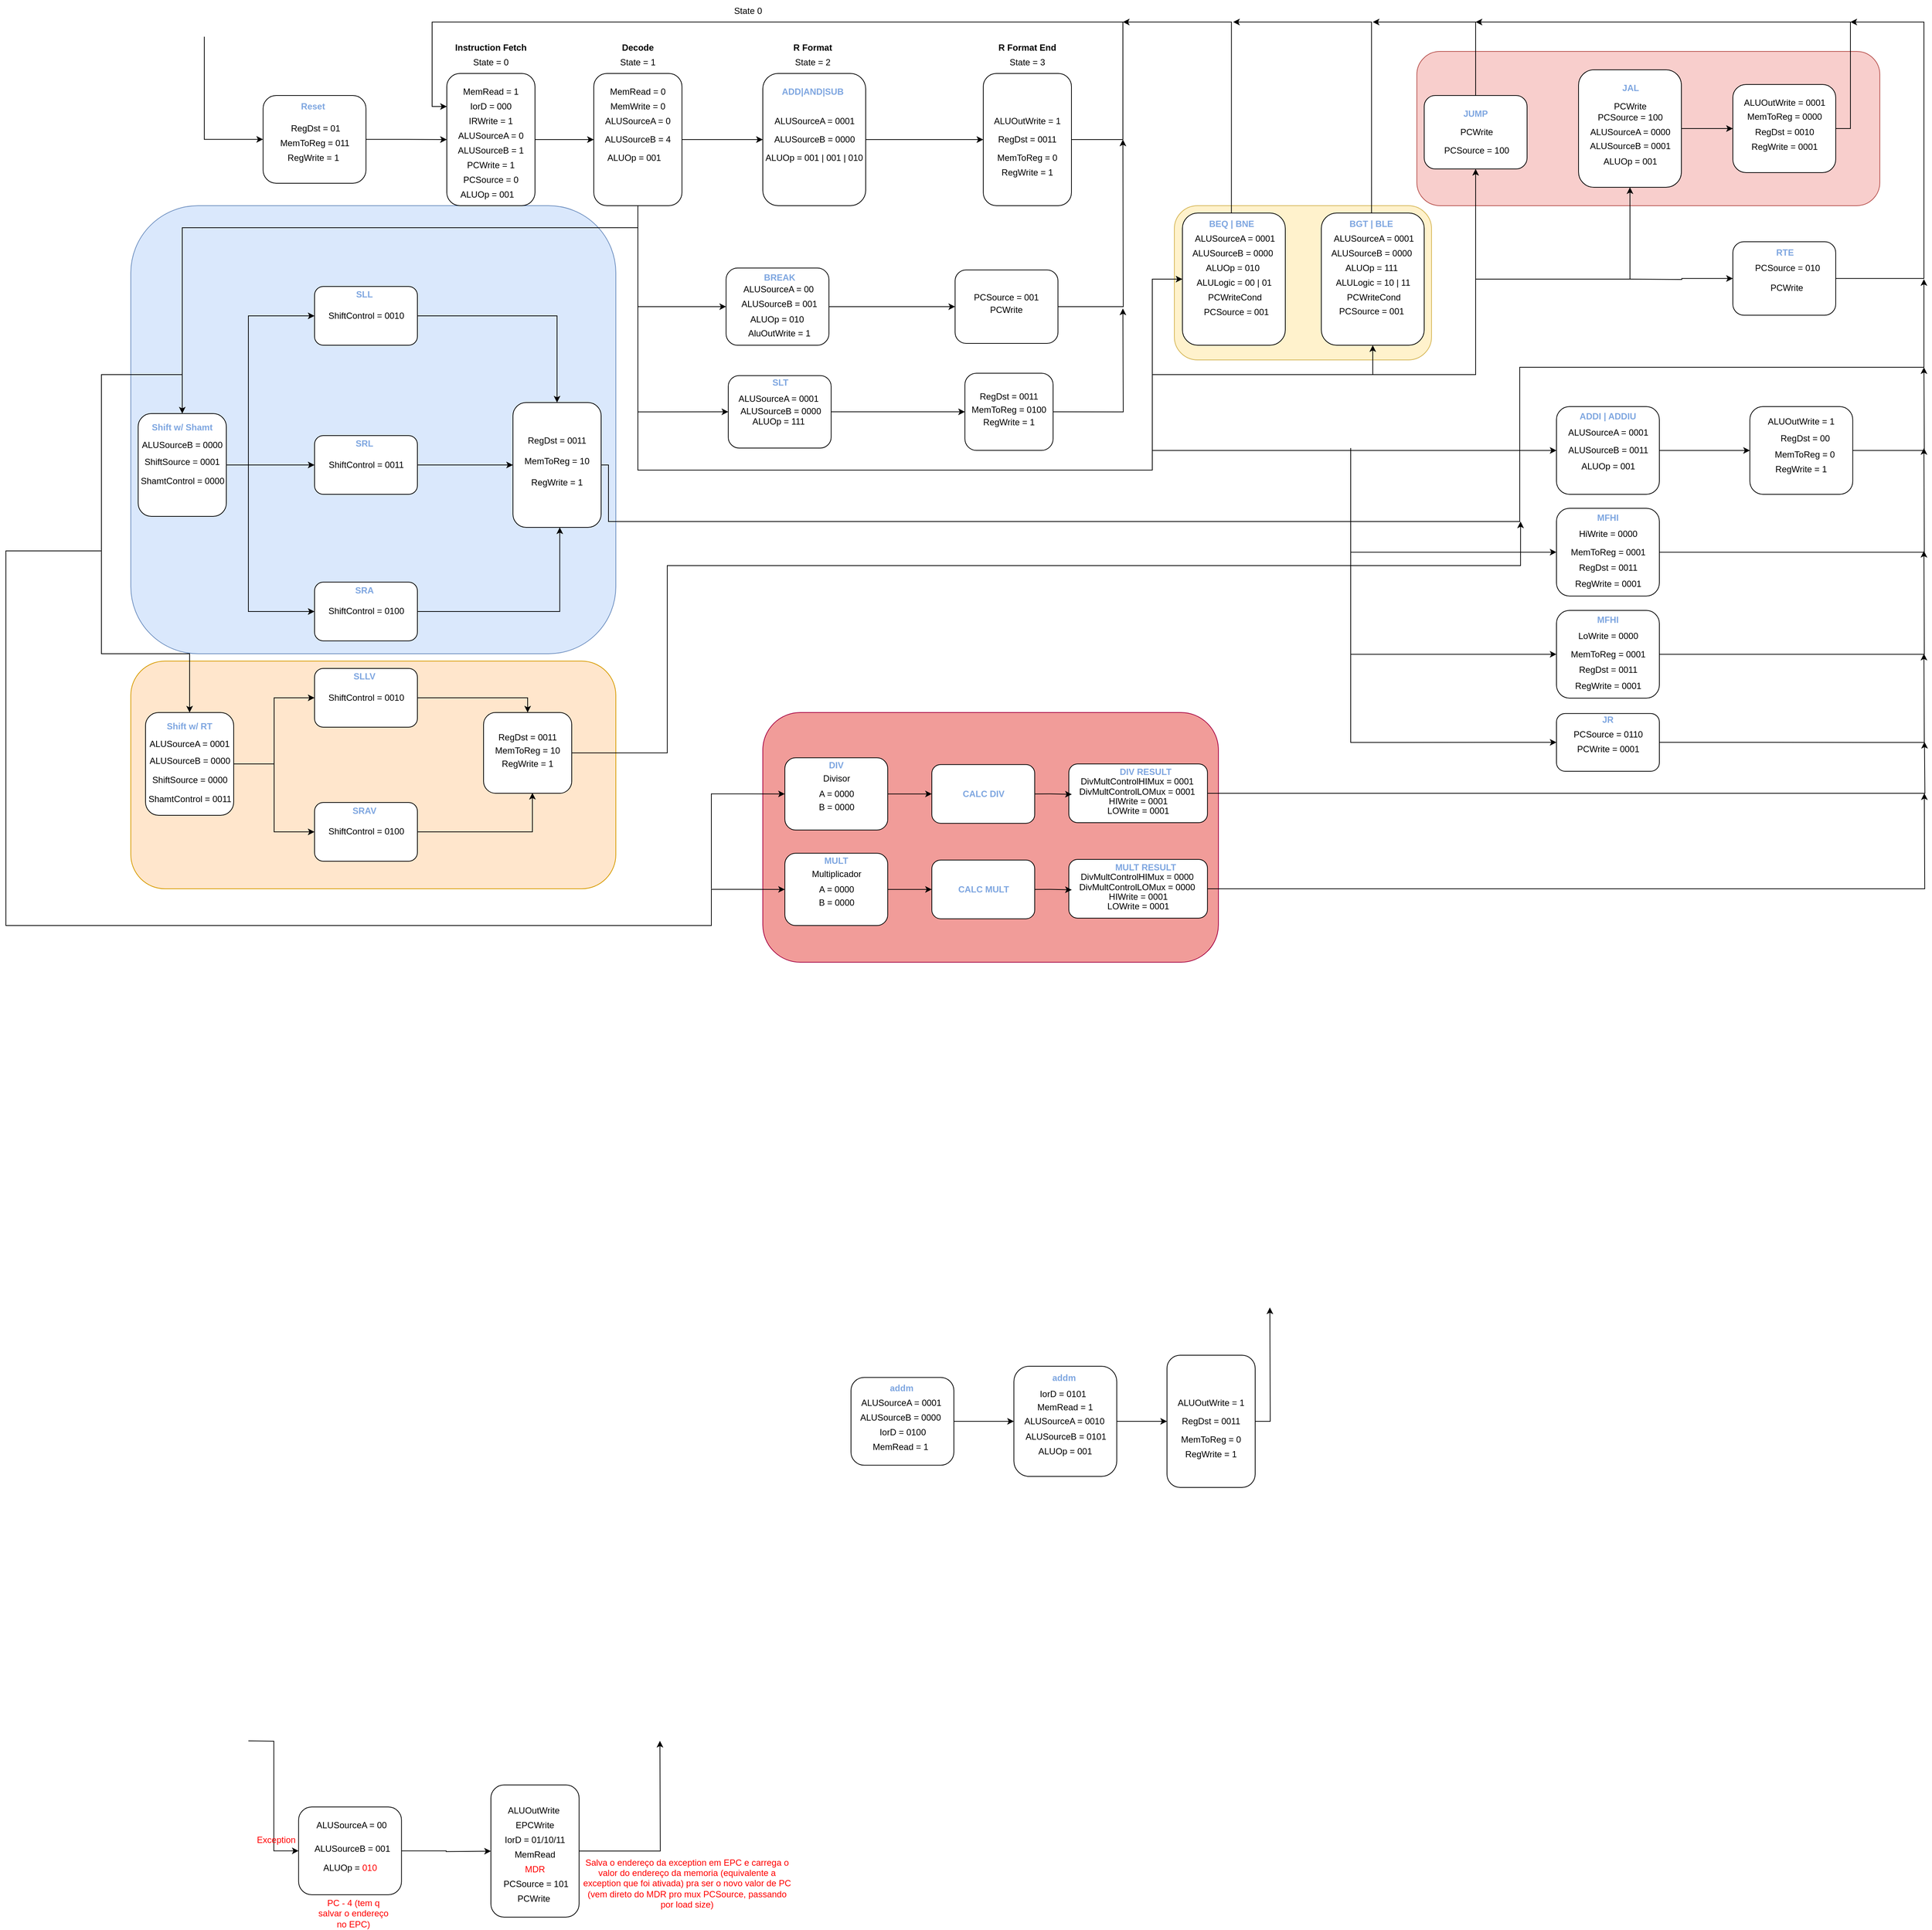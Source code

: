 <mxfile version="17.1.2" type="device"><diagram id="7f029Ns65SmCHoBUcmKf" name="Page-1"><mxGraphModel dx="3460" dy="1930" grid="1" gridSize="10" guides="1" tooltips="1" connect="1" arrows="1" fold="1" page="1" pageScale="1" pageWidth="3500" pageHeight="2000" math="0" shadow="0"><root><mxCell id="0"/><mxCell id="1" parent="0"/><mxCell id="DtWj7FERB-CCDsnKaMro-66" value="" style="rounded=1;whiteSpace=wrap;html=1;fillColor=#F19C99;strokeColor=#A50040;fontColor=#ffffff;" vertex="1" parent="1"><mxGeometry x="1500" y="1310" width="620" height="340" as="geometry"/></mxCell><mxCell id="ADfm3IgmDtnuqAhB9RKq-80" value="" style="rounded=1;whiteSpace=wrap;html=1;fillColor=#f8cecc;strokeColor=#b85450;" parent="1" vertex="1"><mxGeometry x="2390" y="410" width="630" height="210" as="geometry"/></mxCell><mxCell id="ADfm3IgmDtnuqAhB9RKq-76" value="" style="rounded=1;whiteSpace=wrap;html=1;fillColor=#fff2cc;strokeColor=#d6b656;" parent="1" vertex="1"><mxGeometry x="2060" y="620" width="350" height="210" as="geometry"/></mxCell><mxCell id="ADfm3IgmDtnuqAhB9RKq-75" value="" style="rounded=1;whiteSpace=wrap;html=1;fillColor=#ffe6cc;strokeColor=#d79b00;" parent="1" vertex="1"><mxGeometry x="640" y="1240" width="660" height="310" as="geometry"/></mxCell><mxCell id="ADfm3IgmDtnuqAhB9RKq-74" value="" style="rounded=1;whiteSpace=wrap;html=1;fillColor=#dae8fc;strokeColor=#6c8ebf;" parent="1" vertex="1"><mxGeometry x="640" y="620" width="660" height="610" as="geometry"/></mxCell><mxCell id="ADfm3IgmDtnuqAhB9RKq-70" style="edgeStyle=orthogonalEdgeStyle;rounded=0;orthogonalLoop=1;jettySize=auto;html=1;exitX=1;exitY=0.5;exitDx=0;exitDy=0;fontColor=#000000;" parent="1" source="yMHzAtBY2s4tRCd89CI6-95" edge="1"><mxGeometry relative="1" as="geometry"><mxPoint x="1990" y="530" as="targetPoint"/></mxGeometry></mxCell><mxCell id="yMHzAtBY2s4tRCd89CI6-95" value="" style="rounded=1;whiteSpace=wrap;html=1;" parent="1" vertex="1"><mxGeometry x="1761.66" y="707.46" width="140" height="100" as="geometry"/></mxCell><mxCell id="2JgzKjN0nu7dRK71ZME0-46" style="edgeStyle=orthogonalEdgeStyle;rounded=0;orthogonalLoop=1;jettySize=auto;html=1;exitX=0.5;exitY=1;exitDx=0;exitDy=0;fontColor=#7EA6E0;entryX=0.5;entryY=1;entryDx=0;entryDy=0;" parent="1" target="yMHzAtBY2s4tRCd89CI6-38" edge="1"><mxGeometry relative="1" as="geometry"><mxPoint x="2330" y="850" as="sourcePoint"/><Array as="points"><mxPoint x="2470" y="850"/></Array></mxGeometry></mxCell><mxCell id="2JgzKjN0nu7dRK71ZME0-47" style="edgeStyle=orthogonalEdgeStyle;rounded=0;orthogonalLoop=1;jettySize=auto;html=1;exitX=0.5;exitY=0;exitDx=0;exitDy=0;fontColor=#7EA6E0;" parent="1" source="yMHzAtBY2s4tRCd89CI6-38" edge="1"><mxGeometry relative="1" as="geometry"><mxPoint x="2330" y="370" as="targetPoint"/><Array as="points"><mxPoint x="2470" y="370"/></Array></mxGeometry></mxCell><mxCell id="yMHzAtBY2s4tRCd89CI6-38" value="" style="rounded=1;whiteSpace=wrap;html=1;" parent="1" vertex="1"><mxGeometry x="2400" y="470" width="140" height="100" as="geometry"/></mxCell><mxCell id="ADfm3IgmDtnuqAhB9RKq-97" style="edgeStyle=orthogonalEdgeStyle;rounded=0;orthogonalLoop=1;jettySize=auto;html=1;exitX=1;exitY=0.5;exitDx=0;exitDy=0;fontColor=#000000;" parent="1" source="yMHzAtBY2s4tRCd89CI6-136" edge="1"><mxGeometry relative="1" as="geometry"><mxPoint x="3080" y="840" as="targetPoint"/></mxGeometry></mxCell><mxCell id="yMHzAtBY2s4tRCd89CI6-136" value="" style="rounded=1;whiteSpace=wrap;html=1;" parent="1" vertex="1"><mxGeometry x="2843.17" y="893.53" width="140" height="119.467" as="geometry"/></mxCell><mxCell id="wK7whWL1hG3LZi0DJtN8-14" style="edgeStyle=orthogonalEdgeStyle;rounded=0;orthogonalLoop=1;jettySize=auto;html=1;exitX=1;exitY=0.5;exitDx=0;exitDy=0;entryX=0;entryY=0.5;entryDx=0;entryDy=0;" parent="1" source="yMHzAtBY2s4tRCd89CI6-154" target="wK7whWL1hG3LZi0DJtN8-1" edge="1"><mxGeometry relative="1" as="geometry"><mxPoint x="980" y="529.857" as="sourcePoint"/></mxGeometry></mxCell><mxCell id="wK7whWL1hG3LZi0DJtN8-12" value="State = 0" style="text;html=1;strokeColor=none;fillColor=none;align=center;verticalAlign=middle;whiteSpace=wrap;rounded=0;" parent="1" vertex="1"><mxGeometry x="1100" y="410" width="60" height="30" as="geometry"/></mxCell><mxCell id="wK7whWL1hG3LZi0DJtN8-15" value="&lt;b&gt;Instruction Fetch&lt;/b&gt;" style="text;html=1;strokeColor=none;fillColor=none;align=center;verticalAlign=middle;whiteSpace=wrap;rounded=0;" parent="1" vertex="1"><mxGeometry x="1075" y="390" width="110" height="30" as="geometry"/></mxCell><mxCell id="wK7whWL1hG3LZi0DJtN8-17" value="" style="group" parent="1" vertex="1" connectable="0"><mxGeometry x="1070" y="440" width="120" height="180" as="geometry"/></mxCell><mxCell id="wK7whWL1hG3LZi0DJtN8-1" value="" style="rounded=1;whiteSpace=wrap;html=1;" parent="wK7whWL1hG3LZi0DJtN8-17" vertex="1"><mxGeometry width="120" height="180" as="geometry"/></mxCell><mxCell id="wK7whWL1hG3LZi0DJtN8-4" value="MemRead = 1" style="text;html=1;strokeColor=none;fillColor=none;align=center;verticalAlign=middle;whiteSpace=wrap;rounded=0;" parent="wK7whWL1hG3LZi0DJtN8-17" vertex="1"><mxGeometry x="20" y="10" width="80" height="30" as="geometry"/></mxCell><mxCell id="wK7whWL1hG3LZi0DJtN8-5" value="IorD = 000" style="text;html=1;strokeColor=none;fillColor=none;align=center;verticalAlign=middle;whiteSpace=wrap;rounded=0;" parent="wK7whWL1hG3LZi0DJtN8-17" vertex="1"><mxGeometry x="20" y="30" width="80" height="30" as="geometry"/></mxCell><mxCell id="wK7whWL1hG3LZi0DJtN8-6" value="IRWrite = 1" style="text;html=1;strokeColor=none;fillColor=none;align=center;verticalAlign=middle;whiteSpace=wrap;rounded=0;" parent="wK7whWL1hG3LZi0DJtN8-17" vertex="1"><mxGeometry x="20" y="50" width="80" height="30" as="geometry"/></mxCell><mxCell id="wK7whWL1hG3LZi0DJtN8-7" value="ALUSourceA = 0" style="text;html=1;strokeColor=none;fillColor=none;align=center;verticalAlign=middle;whiteSpace=wrap;rounded=0;" parent="wK7whWL1hG3LZi0DJtN8-17" vertex="1"><mxGeometry x="10" y="70" width="100" height="30" as="geometry"/></mxCell><mxCell id="wK7whWL1hG3LZi0DJtN8-8" value="ALUSourceB = 1" style="text;html=1;strokeColor=none;fillColor=none;align=center;verticalAlign=middle;whiteSpace=wrap;rounded=0;" parent="wK7whWL1hG3LZi0DJtN8-17" vertex="1"><mxGeometry x="10" y="90" width="100" height="30" as="geometry"/></mxCell><mxCell id="wK7whWL1hG3LZi0DJtN8-9" value="PCWrite = 1" style="text;html=1;strokeColor=none;fillColor=none;align=center;verticalAlign=middle;whiteSpace=wrap;rounded=0;" parent="wK7whWL1hG3LZi0DJtN8-17" vertex="1"><mxGeometry x="10" y="110" width="100" height="30" as="geometry"/></mxCell><mxCell id="wK7whWL1hG3LZi0DJtN8-10" value="PCSource = 0" style="text;html=1;strokeColor=none;fillColor=none;align=center;verticalAlign=middle;whiteSpace=wrap;rounded=0;" parent="wK7whWL1hG3LZi0DJtN8-17" vertex="1"><mxGeometry x="10" y="130" width="100" height="30" as="geometry"/></mxCell><mxCell id="wK7whWL1hG3LZi0DJtN8-11" value="ALUOp = 001" style="text;html=1;strokeColor=none;fillColor=none;align=center;verticalAlign=middle;whiteSpace=wrap;rounded=0;" parent="wK7whWL1hG3LZi0DJtN8-17" vertex="1"><mxGeometry y="150" width="110" height="30" as="geometry"/></mxCell><mxCell id="wK7whWL1hG3LZi0DJtN8-19" value="" style="group" parent="1" vertex="1" connectable="0"><mxGeometry x="1270" y="440" width="120" height="180" as="geometry"/></mxCell><mxCell id="wK7whWL1hG3LZi0DJtN8-20" value="" style="rounded=1;whiteSpace=wrap;html=1;" parent="wK7whWL1hG3LZi0DJtN8-19" vertex="1"><mxGeometry width="120" height="180" as="geometry"/></mxCell><mxCell id="wK7whWL1hG3LZi0DJtN8-21" value="MemRead = 0" style="text;html=1;strokeColor=none;fillColor=none;align=center;verticalAlign=middle;whiteSpace=wrap;rounded=0;" parent="wK7whWL1hG3LZi0DJtN8-19" vertex="1"><mxGeometry x="20" y="10" width="80" height="30" as="geometry"/></mxCell><mxCell id="wK7whWL1hG3LZi0DJtN8-22" value="MemWrite = 0" style="text;html=1;strokeColor=none;fillColor=none;align=center;verticalAlign=middle;whiteSpace=wrap;rounded=0;" parent="wK7whWL1hG3LZi0DJtN8-19" vertex="1"><mxGeometry x="20" y="30" width="80" height="30" as="geometry"/></mxCell><mxCell id="wK7whWL1hG3LZi0DJtN8-24" value="ALUSourceA = 0" style="text;html=1;strokeColor=none;fillColor=none;align=center;verticalAlign=middle;whiteSpace=wrap;rounded=0;" parent="wK7whWL1hG3LZi0DJtN8-19" vertex="1"><mxGeometry x="10" y="50" width="100" height="30" as="geometry"/></mxCell><mxCell id="wK7whWL1hG3LZi0DJtN8-25" value="ALUSourceB = 4" style="text;html=1;strokeColor=none;fillColor=none;align=center;verticalAlign=middle;whiteSpace=wrap;rounded=0;" parent="wK7whWL1hG3LZi0DJtN8-19" vertex="1"><mxGeometry x="10" y="75" width="100" height="30" as="geometry"/></mxCell><mxCell id="wK7whWL1hG3LZi0DJtN8-28" value="ALUOp = 001" style="text;html=1;strokeColor=none;fillColor=none;align=center;verticalAlign=middle;whiteSpace=wrap;rounded=0;" parent="wK7whWL1hG3LZi0DJtN8-19" vertex="1"><mxGeometry y="100" width="110" height="30" as="geometry"/></mxCell><mxCell id="wK7whWL1hG3LZi0DJtN8-29" value="State = 1" style="text;html=1;strokeColor=none;fillColor=none;align=center;verticalAlign=middle;whiteSpace=wrap;rounded=0;" parent="1" vertex="1"><mxGeometry x="1300" y="410" width="60" height="30" as="geometry"/></mxCell><mxCell id="wK7whWL1hG3LZi0DJtN8-31" value="&lt;b&gt;Decode&lt;/b&gt;" style="text;html=1;strokeColor=none;fillColor=none;align=center;verticalAlign=middle;whiteSpace=wrap;rounded=0;" parent="1" vertex="1"><mxGeometry x="1275" y="390" width="110" height="30" as="geometry"/></mxCell><mxCell id="wK7whWL1hG3LZi0DJtN8-32" style="edgeStyle=orthogonalEdgeStyle;rounded=0;orthogonalLoop=1;jettySize=auto;html=1;exitX=1;exitY=0.5;exitDx=0;exitDy=0;entryX=0;entryY=0.5;entryDx=0;entryDy=0;" parent="1" source="wK7whWL1hG3LZi0DJtN8-1" target="wK7whWL1hG3LZi0DJtN8-20" edge="1"><mxGeometry relative="1" as="geometry"/></mxCell><mxCell id="wK7whWL1hG3LZi0DJtN8-33" value="" style="group" parent="1" vertex="1" connectable="0"><mxGeometry x="1500" y="440" width="140" height="180" as="geometry"/></mxCell><mxCell id="wK7whWL1hG3LZi0DJtN8-34" value="" style="rounded=1;whiteSpace=wrap;html=1;" parent="wK7whWL1hG3LZi0DJtN8-33" vertex="1"><mxGeometry width="140" height="180" as="geometry"/></mxCell><mxCell id="wK7whWL1hG3LZi0DJtN8-37" value="ALUSourceA = 0001" style="text;html=1;strokeColor=none;fillColor=none;align=center;verticalAlign=middle;whiteSpace=wrap;rounded=0;" parent="wK7whWL1hG3LZi0DJtN8-33" vertex="1"><mxGeometry x="11.667" y="50" width="116.667" height="30" as="geometry"/></mxCell><mxCell id="wK7whWL1hG3LZi0DJtN8-38" value="ALUSourceB = 0000" style="text;html=1;strokeColor=none;fillColor=none;align=center;verticalAlign=middle;whiteSpace=wrap;rounded=0;" parent="wK7whWL1hG3LZi0DJtN8-33" vertex="1"><mxGeometry x="11.667" y="75" width="116.667" height="30" as="geometry"/></mxCell><mxCell id="wK7whWL1hG3LZi0DJtN8-39" value="ALUOp = 001 | 001 | 010" style="text;html=1;strokeColor=none;fillColor=none;align=center;verticalAlign=middle;whiteSpace=wrap;rounded=0;" parent="wK7whWL1hG3LZi0DJtN8-33" vertex="1"><mxGeometry y="100" width="140" height="30" as="geometry"/></mxCell><mxCell id="2JgzKjN0nu7dRK71ZME0-1" value="&lt;b&gt;&lt;font color=&quot;#7ea6e0&quot;&gt;ADD|AND|SUB&lt;/font&gt;&lt;/b&gt;" style="text;html=1;strokeColor=none;fillColor=none;align=center;verticalAlign=middle;whiteSpace=wrap;rounded=0;" parent="wK7whWL1hG3LZi0DJtN8-33" vertex="1"><mxGeometry x="8.33" y="10" width="120" height="30" as="geometry"/></mxCell><mxCell id="wK7whWL1hG3LZi0DJtN8-40" value="&lt;b&gt;R Format&lt;/b&gt;" style="text;html=1;strokeColor=none;fillColor=none;align=center;verticalAlign=middle;whiteSpace=wrap;rounded=0;" parent="1" vertex="1"><mxGeometry x="1513.33" y="390" width="110" height="30" as="geometry"/></mxCell><mxCell id="wK7whWL1hG3LZi0DJtN8-41" value="State = 2" style="text;html=1;strokeColor=none;fillColor=none;align=center;verticalAlign=middle;whiteSpace=wrap;rounded=0;" parent="1" vertex="1"><mxGeometry x="1538.33" y="410" width="60" height="30" as="geometry"/></mxCell><mxCell id="wK7whWL1hG3LZi0DJtN8-42" style="edgeStyle=orthogonalEdgeStyle;rounded=0;orthogonalLoop=1;jettySize=auto;html=1;exitX=1;exitY=0.5;exitDx=0;exitDy=0;entryX=0;entryY=0.5;entryDx=0;entryDy=0;" parent="1" source="wK7whWL1hG3LZi0DJtN8-20" target="wK7whWL1hG3LZi0DJtN8-34" edge="1"><mxGeometry relative="1" as="geometry"/></mxCell><mxCell id="wK7whWL1hG3LZi0DJtN8-43" value="" style="group" parent="1" vertex="1" connectable="0"><mxGeometry x="1800" y="440" width="120" height="180" as="geometry"/></mxCell><mxCell id="wK7whWL1hG3LZi0DJtN8-44" value="" style="rounded=1;whiteSpace=wrap;html=1;" parent="wK7whWL1hG3LZi0DJtN8-43" vertex="1"><mxGeometry width="120" height="180" as="geometry"/></mxCell><mxCell id="wK7whWL1hG3LZi0DJtN8-45" value="ALUOutWrite = 1" style="text;html=1;strokeColor=none;fillColor=none;align=center;verticalAlign=middle;whiteSpace=wrap;rounded=0;" parent="wK7whWL1hG3LZi0DJtN8-43" vertex="1"><mxGeometry x="10" y="50" width="100" height="30" as="geometry"/></mxCell><mxCell id="wK7whWL1hG3LZi0DJtN8-46" value="RegDst = 0011" style="text;html=1;strokeColor=none;fillColor=none;align=center;verticalAlign=middle;whiteSpace=wrap;rounded=0;" parent="wK7whWL1hG3LZi0DJtN8-43" vertex="1"><mxGeometry x="10" y="75" width="100" height="30" as="geometry"/></mxCell><mxCell id="wK7whWL1hG3LZi0DJtN8-47" value="MemToReg = 0" style="text;html=1;strokeColor=none;fillColor=none;align=center;verticalAlign=middle;whiteSpace=wrap;rounded=0;" parent="wK7whWL1hG3LZi0DJtN8-43" vertex="1"><mxGeometry x="10" y="100" width="100" height="30" as="geometry"/></mxCell><mxCell id="wK7whWL1hG3LZi0DJtN8-48" value="RegWrite = 1" style="text;html=1;strokeColor=none;fillColor=none;align=center;verticalAlign=middle;whiteSpace=wrap;rounded=0;" parent="wK7whWL1hG3LZi0DJtN8-43" vertex="1"><mxGeometry x="10" y="120" width="100" height="30" as="geometry"/></mxCell><mxCell id="wK7whWL1hG3LZi0DJtN8-49" value="&lt;b&gt;R Format End&lt;/b&gt;" style="text;html=1;strokeColor=none;fillColor=none;align=center;verticalAlign=middle;whiteSpace=wrap;rounded=0;" parent="1" vertex="1"><mxGeometry x="1805" y="390" width="110" height="30" as="geometry"/></mxCell><mxCell id="wK7whWL1hG3LZi0DJtN8-50" value="State = 3" style="text;html=1;strokeColor=none;fillColor=none;align=center;verticalAlign=middle;whiteSpace=wrap;rounded=0;" parent="1" vertex="1"><mxGeometry x="1830" y="410" width="60" height="30" as="geometry"/></mxCell><mxCell id="wK7whWL1hG3LZi0DJtN8-51" style="edgeStyle=orthogonalEdgeStyle;rounded=0;orthogonalLoop=1;jettySize=auto;html=1;exitX=1;exitY=0.5;exitDx=0;exitDy=0;entryX=0;entryY=0.5;entryDx=0;entryDy=0;" parent="1" source="wK7whWL1hG3LZi0DJtN8-34" target="wK7whWL1hG3LZi0DJtN8-44" edge="1"><mxGeometry relative="1" as="geometry"/></mxCell><mxCell id="wK7whWL1hG3LZi0DJtN8-52" style="edgeStyle=orthogonalEdgeStyle;rounded=0;orthogonalLoop=1;jettySize=auto;html=1;exitX=1;exitY=0.5;exitDx=0;exitDy=0;entryX=0;entryY=0.25;entryDx=0;entryDy=0;" parent="1" source="wK7whWL1hG3LZi0DJtN8-44" target="wK7whWL1hG3LZi0DJtN8-1" edge="1"><mxGeometry relative="1" as="geometry"><Array as="points"><mxPoint x="1990" y="530"/><mxPoint x="1990" y="370"/><mxPoint x="1050" y="370"/><mxPoint x="1050" y="485"/></Array></mxGeometry></mxCell><mxCell id="wK7whWL1hG3LZi0DJtN8-53" value="State 0" style="text;html=1;strokeColor=none;fillColor=none;align=center;verticalAlign=middle;whiteSpace=wrap;rounded=0;" parent="1" vertex="1"><mxGeometry x="1450" y="340" width="60" height="30" as="geometry"/></mxCell><mxCell id="JnGmFJrkp-qvWGGbEHpO-11" value="" style="group" parent="1" vertex="1" connectable="0"><mxGeometry x="890" y="730" width="140" height="80" as="geometry"/></mxCell><mxCell id="JnGmFJrkp-qvWGGbEHpO-12" value="" style="rounded=1;whiteSpace=wrap;html=1;" parent="JnGmFJrkp-qvWGGbEHpO-11" vertex="1"><mxGeometry width="140" height="80" as="geometry"/></mxCell><mxCell id="JnGmFJrkp-qvWGGbEHpO-20" value="ShiftControl = 0010" style="text;html=1;strokeColor=none;fillColor=none;align=center;verticalAlign=middle;whiteSpace=wrap;rounded=0;" parent="JnGmFJrkp-qvWGGbEHpO-11" vertex="1"><mxGeometry x="11.667" y="33.333" width="116.667" height="13.333" as="geometry"/></mxCell><mxCell id="2JgzKjN0nu7dRK71ZME0-2" value="&lt;b&gt;&lt;font color=&quot;#7ea6e0&quot;&gt;SLL&lt;/font&gt;&lt;/b&gt;" style="text;html=1;strokeColor=none;fillColor=none;align=center;verticalAlign=middle;whiteSpace=wrap;rounded=0;" parent="JnGmFJrkp-qvWGGbEHpO-11" vertex="1"><mxGeometry x="8.33" y="4.444" width="120" height="13.333" as="geometry"/></mxCell><mxCell id="JnGmFJrkp-qvWGGbEHpO-38" value="" style="group" parent="1" vertex="1" connectable="0"><mxGeometry x="1160" y="888" width="120" height="170" as="geometry"/></mxCell><mxCell id="JnGmFJrkp-qvWGGbEHpO-39" value="" style="rounded=1;whiteSpace=wrap;html=1;" parent="JnGmFJrkp-qvWGGbEHpO-38" vertex="1"><mxGeometry width="120" height="170" as="geometry"/></mxCell><mxCell id="JnGmFJrkp-qvWGGbEHpO-41" value="RegDst = 0011" style="text;html=1;strokeColor=none;fillColor=none;align=center;verticalAlign=middle;whiteSpace=wrap;rounded=0;" parent="JnGmFJrkp-qvWGGbEHpO-38" vertex="1"><mxGeometry x="10" y="37.778" width="100" height="28.333" as="geometry"/></mxCell><mxCell id="JnGmFJrkp-qvWGGbEHpO-42" value="MemToReg = 10" style="text;html=1;strokeColor=none;fillColor=none;align=center;verticalAlign=middle;whiteSpace=wrap;rounded=0;" parent="JnGmFJrkp-qvWGGbEHpO-38" vertex="1"><mxGeometry x="10" y="66.111" width="100" height="28.333" as="geometry"/></mxCell><mxCell id="JnGmFJrkp-qvWGGbEHpO-43" value="RegWrite = 1" style="text;html=1;strokeColor=none;fillColor=none;align=center;verticalAlign=middle;whiteSpace=wrap;rounded=0;" parent="JnGmFJrkp-qvWGGbEHpO-38" vertex="1"><mxGeometry x="10" y="94.444" width="100" height="28.333" as="geometry"/></mxCell><mxCell id="yMHzAtBY2s4tRCd89CI6-2" value="" style="group" parent="1" vertex="1" connectable="0"><mxGeometry x="2071" y="630" width="147.5" height="180" as="geometry"/></mxCell><mxCell id="yMHzAtBY2s4tRCd89CI6-3" value="" style="rounded=1;whiteSpace=wrap;html=1;" parent="yMHzAtBY2s4tRCd89CI6-2" vertex="1"><mxGeometry width="140" height="180" as="geometry"/></mxCell><mxCell id="yMHzAtBY2s4tRCd89CI6-4" value="ALUSourceB = 0000" style="text;html=1;strokeColor=none;fillColor=none;align=center;verticalAlign=middle;whiteSpace=wrap;rounded=0;" parent="yMHzAtBY2s4tRCd89CI6-2" vertex="1"><mxGeometry x="9.997" y="40" width="116.667" height="30" as="geometry"/></mxCell><mxCell id="yMHzAtBY2s4tRCd89CI6-5" value="ALUOp = 010" style="text;html=1;strokeColor=none;fillColor=none;align=center;verticalAlign=middle;whiteSpace=wrap;rounded=0;" parent="yMHzAtBY2s4tRCd89CI6-2" vertex="1"><mxGeometry x="9.997" y="60" width="116.667" height="30" as="geometry"/></mxCell><mxCell id="yMHzAtBY2s4tRCd89CI6-6" value="ALULogic = 00 | 01" style="text;html=1;strokeColor=none;fillColor=none;align=center;verticalAlign=middle;whiteSpace=wrap;rounded=0;" parent="yMHzAtBY2s4tRCd89CI6-2" vertex="1"><mxGeometry x="11.667" y="80" width="116.667" height="30" as="geometry"/></mxCell><mxCell id="yMHzAtBY2s4tRCd89CI6-7" value="PCWriteCond" style="text;html=1;strokeColor=none;fillColor=none;align=center;verticalAlign=middle;whiteSpace=wrap;rounded=0;" parent="yMHzAtBY2s4tRCd89CI6-2" vertex="1"><mxGeometry x="12.997" y="100" width="116.667" height="30" as="geometry"/></mxCell><mxCell id="yMHzAtBY2s4tRCd89CI6-8" value="ALUSourceA = 0001" style="text;html=1;strokeColor=none;fillColor=none;align=center;verticalAlign=middle;whiteSpace=wrap;rounded=0;" parent="yMHzAtBY2s4tRCd89CI6-2" vertex="1"><mxGeometry x="12.997" y="20" width="116.667" height="30" as="geometry"/></mxCell><mxCell id="2JgzKjN0nu7dRK71ZME0-4" value="&lt;b&gt;&lt;font color=&quot;#7ea6e0&quot;&gt;BEQ | BNE&lt;/font&gt;&lt;/b&gt;" style="text;html=1;strokeColor=none;fillColor=none;align=center;verticalAlign=middle;whiteSpace=wrap;rounded=0;" parent="yMHzAtBY2s4tRCd89CI6-2" vertex="1"><mxGeometry x="6.66" width="120" height="30" as="geometry"/></mxCell><mxCell id="yMHzAtBY2s4tRCd89CI6-34" value="PCSource = 001" style="text;html=1;strokeColor=none;fillColor=none;align=center;verticalAlign=middle;whiteSpace=wrap;rounded=0;" parent="yMHzAtBY2s4tRCd89CI6-2" vertex="1"><mxGeometry x="15.42" y="120" width="116.667" height="30" as="geometry"/></mxCell><mxCell id="yMHzAtBY2s4tRCd89CI6-13" value="" style="group" parent="1" vertex="1" connectable="0"><mxGeometry x="2260" y="630" width="147.5" height="180" as="geometry"/></mxCell><mxCell id="yMHzAtBY2s4tRCd89CI6-14" value="" style="rounded=1;whiteSpace=wrap;html=1;" parent="yMHzAtBY2s4tRCd89CI6-13" vertex="1"><mxGeometry width="140" height="180" as="geometry"/></mxCell><mxCell id="yMHzAtBY2s4tRCd89CI6-15" value="ALUSourceB = 0000" style="text;html=1;strokeColor=none;fillColor=none;align=center;verticalAlign=middle;whiteSpace=wrap;rounded=0;" parent="yMHzAtBY2s4tRCd89CI6-13" vertex="1"><mxGeometry x="9.997" y="40" width="116.667" height="30" as="geometry"/></mxCell><mxCell id="yMHzAtBY2s4tRCd89CI6-16" value="ALUOp = 111" style="text;html=1;strokeColor=none;fillColor=none;align=center;verticalAlign=middle;whiteSpace=wrap;rounded=0;" parent="yMHzAtBY2s4tRCd89CI6-13" vertex="1"><mxGeometry x="9.997" y="60" width="116.667" height="30" as="geometry"/></mxCell><mxCell id="yMHzAtBY2s4tRCd89CI6-17" value="ALULogic = 10 | 11" style="text;html=1;strokeColor=none;fillColor=none;align=center;verticalAlign=middle;whiteSpace=wrap;rounded=0;" parent="yMHzAtBY2s4tRCd89CI6-13" vertex="1"><mxGeometry x="11.667" y="80" width="116.667" height="30" as="geometry"/></mxCell><mxCell id="yMHzAtBY2s4tRCd89CI6-18" value="PCWriteCond" style="text;html=1;strokeColor=none;fillColor=none;align=center;verticalAlign=middle;whiteSpace=wrap;rounded=0;" parent="yMHzAtBY2s4tRCd89CI6-13" vertex="1"><mxGeometry x="12.997" y="100" width="116.667" height="30" as="geometry"/></mxCell><mxCell id="yMHzAtBY2s4tRCd89CI6-19" value="ALUSourceA = 0001" style="text;html=1;strokeColor=none;fillColor=none;align=center;verticalAlign=middle;whiteSpace=wrap;rounded=0;" parent="yMHzAtBY2s4tRCd89CI6-13" vertex="1"><mxGeometry x="12.997" y="20" width="116.667" height="30" as="geometry"/></mxCell><mxCell id="yMHzAtBY2s4tRCd89CI6-35" value="PCSource = 001" style="text;html=1;strokeColor=none;fillColor=none;align=center;verticalAlign=middle;whiteSpace=wrap;rounded=0;" parent="yMHzAtBY2s4tRCd89CI6-13" vertex="1"><mxGeometry x="10" y="119" width="116.667" height="30" as="geometry"/></mxCell><mxCell id="2JgzKjN0nu7dRK71ZME0-7" value="&lt;b&gt;&lt;font color=&quot;#7ea6e0&quot;&gt;BGT | BLE&lt;/font&gt;&lt;/b&gt;" style="text;html=1;strokeColor=none;fillColor=none;align=center;verticalAlign=middle;whiteSpace=wrap;rounded=0;" parent="yMHzAtBY2s4tRCd89CI6-13" vertex="1"><mxGeometry x="8.33" width="120" height="30" as="geometry"/></mxCell><mxCell id="yMHzAtBY2s4tRCd89CI6-25" value="" style="group" parent="1" vertex="1" connectable="0"><mxGeometry x="1453" y="857.5" width="140" height="92.5" as="geometry"/></mxCell><mxCell id="yMHzAtBY2s4tRCd89CI6-26" value="" style="rounded=1;whiteSpace=wrap;html=1;" parent="yMHzAtBY2s4tRCd89CI6-25" vertex="1"><mxGeometry y="-6.167" width="140" height="98.667" as="geometry"/></mxCell><mxCell id="yMHzAtBY2s4tRCd89CI6-27" value="ALUSourceB = 0000" style="text;html=1;strokeColor=none;fillColor=none;align=center;verticalAlign=middle;whiteSpace=wrap;rounded=0;" parent="yMHzAtBY2s4tRCd89CI6-25" vertex="1"><mxGeometry x="12.667" y="34.943" width="116.667" height="14.389" as="geometry"/></mxCell><mxCell id="yMHzAtBY2s4tRCd89CI6-28" value="ALUOp = 111" style="text;html=1;strokeColor=none;fillColor=none;align=center;verticalAlign=middle;whiteSpace=wrap;rounded=0;" parent="yMHzAtBY2s4tRCd89CI6-25" vertex="1"><mxGeometry x="9.997" y="49.332" width="116.667" height="14.389" as="geometry"/></mxCell><mxCell id="yMHzAtBY2s4tRCd89CI6-31" value="ALUSourceA = 0001" style="text;html=1;strokeColor=none;fillColor=none;align=center;verticalAlign=middle;whiteSpace=wrap;rounded=0;" parent="yMHzAtBY2s4tRCd89CI6-25" vertex="1"><mxGeometry x="9.997" y="18.501" width="116.667" height="14.389" as="geometry"/></mxCell><mxCell id="2JgzKjN0nu7dRK71ZME0-16" value="&lt;b&gt;&lt;font color=&quot;#7ea6e0&quot;&gt;SLT&lt;/font&gt;&lt;/b&gt;" style="text;html=1;strokeColor=none;fillColor=none;align=center;verticalAlign=middle;whiteSpace=wrap;rounded=0;" parent="yMHzAtBY2s4tRCd89CI6-25" vertex="1"><mxGeometry x="11" y="-6.167" width="120" height="18.5" as="geometry"/></mxCell><mxCell id="CG0vEAWZWSGNHtXQ00E3-10" style="edgeStyle=orthogonalEdgeStyle;rounded=0;orthogonalLoop=1;jettySize=auto;html=1;exitX=1;exitY=0.5;exitDx=0;exitDy=0;entryX=0;entryY=0.5;entryDx=0;entryDy=0;" parent="1" source="yMHzAtBY2s4tRCd89CI6-89" target="yMHzAtBY2s4tRCd89CI6-95" edge="1"><mxGeometry relative="1" as="geometry"/></mxCell><mxCell id="yMHzAtBY2s4tRCd89CI6-89" value="" style="rounded=1;whiteSpace=wrap;html=1;" parent="1" vertex="1"><mxGeometry x="1450" y="704.93" width="140" height="105.07" as="geometry"/></mxCell><mxCell id="yMHzAtBY2s4tRCd89CI6-91" value="ALUSourceA = 00" style="text;html=1;strokeColor=none;fillColor=none;align=center;verticalAlign=middle;whiteSpace=wrap;rounded=0;" parent="1" vertex="1"><mxGeometry x="1463" y="721.13" width="116.667" height="26.133" as="geometry"/></mxCell><mxCell id="yMHzAtBY2s4tRCd89CI6-92" value="ALUSourceB = 001" style="text;html=1;strokeColor=none;fillColor=none;align=center;verticalAlign=middle;whiteSpace=wrap;rounded=0;" parent="1" vertex="1"><mxGeometry x="1464.17" y="739.13" width="116.667" height="30" as="geometry"/></mxCell><mxCell id="yMHzAtBY2s4tRCd89CI6-93" value="ALUOp = 010" style="text;html=1;strokeColor=none;fillColor=none;align=center;verticalAlign=middle;whiteSpace=wrap;rounded=0;" parent="1" vertex="1"><mxGeometry x="1460.67" y="760" width="116.667" height="30" as="geometry"/></mxCell><mxCell id="yMHzAtBY2s4tRCd89CI6-94" value="AluOutWrite = 1" style="text;html=1;strokeColor=none;fillColor=none;align=center;verticalAlign=middle;whiteSpace=wrap;rounded=0;" parent="1" vertex="1"><mxGeometry x="1464.17" y="781.33" width="116.667" height="26.133" as="geometry"/></mxCell><mxCell id="yMHzAtBY2s4tRCd89CI6-97" value="PCSource = 001" style="text;html=1;strokeColor=none;fillColor=none;align=center;verticalAlign=middle;whiteSpace=wrap;rounded=0;" parent="1" vertex="1"><mxGeometry x="1773.33" y="730" width="116.667" height="30" as="geometry"/></mxCell><mxCell id="yMHzAtBY2s4tRCd89CI6-98" value="PCWrite" style="text;html=1;strokeColor=none;fillColor=none;align=center;verticalAlign=middle;whiteSpace=wrap;rounded=0;" parent="1" vertex="1"><mxGeometry x="1773.33" y="747.26" width="116.667" height="30" as="geometry"/></mxCell><mxCell id="ADfm3IgmDtnuqAhB9RKq-83" style="edgeStyle=orthogonalEdgeStyle;rounded=0;orthogonalLoop=1;jettySize=auto;html=1;exitX=0;exitY=0.5;exitDx=0;exitDy=0;fontColor=#000000;entryX=0;entryY=0.5;entryDx=0;entryDy=0;" parent="1" target="yMHzAtBY2s4tRCd89CI6-101" edge="1"><mxGeometry relative="1" as="geometry"><mxPoint x="2680" y="720" as="sourcePoint"/></mxGeometry></mxCell><mxCell id="ADfm3IgmDtnuqAhB9RKq-84" style="edgeStyle=orthogonalEdgeStyle;rounded=0;orthogonalLoop=1;jettySize=auto;html=1;exitX=1;exitY=0.5;exitDx=0;exitDy=0;fontColor=#000000;" parent="1" source="yMHzAtBY2s4tRCd89CI6-101" edge="1"><mxGeometry relative="1" as="geometry"><mxPoint x="2980" y="370" as="targetPoint"/><Array as="points"><mxPoint x="3080" y="719"/><mxPoint x="3080" y="370"/></Array></mxGeometry></mxCell><mxCell id="yMHzAtBY2s4tRCd89CI6-101" value="" style="rounded=1;whiteSpace=wrap;html=1;" parent="1" vertex="1"><mxGeometry x="2820" y="669.13" width="140" height="100" as="geometry"/></mxCell><mxCell id="yMHzAtBY2s4tRCd89CI6-103" value="PCSource = 010" style="text;html=1;strokeColor=none;fillColor=none;align=center;verticalAlign=middle;whiteSpace=wrap;rounded=0;" parent="1" vertex="1"><mxGeometry x="2835.84" y="690.13" width="116.667" height="30" as="geometry"/></mxCell><mxCell id="yMHzAtBY2s4tRCd89CI6-104" value="PCWrite" style="text;html=1;strokeColor=none;fillColor=none;align=center;verticalAlign=middle;whiteSpace=wrap;rounded=0;" parent="1" vertex="1"><mxGeometry x="2834.67" y="717.13" width="116.667" height="30" as="geometry"/></mxCell><mxCell id="yMHzAtBY2s4tRCd89CI6-134" value="RegDst = 00" style="text;html=1;strokeColor=none;fillColor=none;align=center;verticalAlign=middle;whiteSpace=wrap;rounded=0;" parent="1" vertex="1"><mxGeometry x="2859.67" y="921.53" width="116.667" height="30" as="geometry"/></mxCell><mxCell id="yMHzAtBY2s4tRCd89CI6-135" value="ALUOutWrite = 1" style="text;html=1;strokeColor=none;fillColor=none;align=center;verticalAlign=middle;whiteSpace=wrap;rounded=0;" parent="1" vertex="1"><mxGeometry x="2863.17" y="898.53" width="100" height="30" as="geometry"/></mxCell><mxCell id="yMHzAtBY2s4tRCd89CI6-138" value="MemToReg = 0" style="text;html=1;strokeColor=none;fillColor=none;align=center;verticalAlign=middle;whiteSpace=wrap;rounded=0;" parent="1" vertex="1"><mxGeometry x="2868" y="943.53" width="100" height="30" as="geometry"/></mxCell><mxCell id="yMHzAtBY2s4tRCd89CI6-139" value="RegWrite = 1" style="text;html=1;strokeColor=none;fillColor=none;align=center;verticalAlign=middle;whiteSpace=wrap;rounded=0;" parent="1" vertex="1"><mxGeometry x="2863.17" y="963.53" width="100" height="30" as="geometry"/></mxCell><mxCell id="CG0vEAWZWSGNHtXQ00E3-66" style="edgeStyle=orthogonalEdgeStyle;rounded=0;orthogonalLoop=1;jettySize=auto;html=1;exitX=1;exitY=0.5;exitDx=0;exitDy=0;fontColor=#000000;" parent="1" source="yMHzAtBY2s4tRCd89CI6-144" target="CG0vEAWZWSGNHtXQ00E3-60" edge="1"><mxGeometry relative="1" as="geometry"/></mxCell><mxCell id="CG0vEAWZWSGNHtXQ00E3-67" style="edgeStyle=orthogonalEdgeStyle;rounded=0;orthogonalLoop=1;jettySize=auto;html=1;exitX=0.5;exitY=1;exitDx=0;exitDy=0;fontColor=#000000;entryX=0.5;entryY=1;entryDx=0;entryDy=0;" parent="1" target="yMHzAtBY2s4tRCd89CI6-144" edge="1"><mxGeometry relative="1" as="geometry"><mxPoint x="2470" y="720" as="sourcePoint"/><Array as="points"><mxPoint x="2680" y="720"/></Array></mxGeometry></mxCell><mxCell id="yMHzAtBY2s4tRCd89CI6-144" value="" style="rounded=1;whiteSpace=wrap;html=1;" parent="1" vertex="1"><mxGeometry x="2610" y="435" width="140" height="160" as="geometry"/></mxCell><mxCell id="yMHzAtBY2s4tRCd89CI6-150" value="&lt;font color=&quot;#000000&quot;&gt;PCWrite&lt;/font&gt;" style="text;html=1;strokeColor=none;fillColor=none;align=center;verticalAlign=middle;whiteSpace=wrap;rounded=0;fontColor=#FF0000;" parent="1" vertex="1"><mxGeometry x="2622.34" y="470" width="116.667" height="30" as="geometry"/></mxCell><mxCell id="yMHzAtBY2s4tRCd89CI6-151" value="&lt;font color=&quot;#000000&quot;&gt;PCSource = 100&lt;/font&gt;" style="text;html=1;strokeColor=none;fillColor=none;align=center;verticalAlign=middle;whiteSpace=wrap;rounded=0;fontColor=#FF0000;" parent="1" vertex="1"><mxGeometry x="2622.34" y="485" width="116.667" height="30" as="geometry"/></mxCell><mxCell id="yMHzAtBY2s4tRCd89CI6-162" style="edgeStyle=orthogonalEdgeStyle;rounded=0;orthogonalLoop=1;jettySize=auto;html=1;exitX=0;exitY=1;exitDx=0;exitDy=0;fontColor=#FF0000;entryX=0;entryY=0.5;entryDx=0;entryDy=0;" parent="1" target="yMHzAtBY2s4tRCd89CI6-163" edge="1"><mxGeometry relative="1" as="geometry"><mxPoint x="800" y="2830" as="targetPoint"/><mxPoint x="800" y="2710" as="sourcePoint"/></mxGeometry></mxCell><mxCell id="yMHzAtBY2s4tRCd89CI6-174" style="edgeStyle=orthogonalEdgeStyle;rounded=0;orthogonalLoop=1;jettySize=auto;html=1;exitX=1;exitY=0.5;exitDx=0;exitDy=0;fontColor=#FF0000;" parent="1" source="yMHzAtBY2s4tRCd89CI6-163" edge="1"><mxGeometry relative="1" as="geometry"><mxPoint x="1130" y="2860.176" as="targetPoint"/></mxGeometry></mxCell><mxCell id="yMHzAtBY2s4tRCd89CI6-163" value="" style="rounded=1;whiteSpace=wrap;html=1;" parent="1" vertex="1"><mxGeometry x="868.33" y="2800" width="140" height="119.467" as="geometry"/></mxCell><mxCell id="yMHzAtBY2s4tRCd89CI6-164" value="Exception" style="text;html=1;strokeColor=none;fillColor=none;align=center;verticalAlign=middle;whiteSpace=wrap;rounded=0;fontColor=#FF0000;" parent="1" vertex="1"><mxGeometry x="808.33" y="2830" width="60" height="30" as="geometry"/></mxCell><mxCell id="yMHzAtBY2s4tRCd89CI6-165" value="ALUSourceA = 00" style="text;html=1;strokeColor=none;fillColor=none;align=center;verticalAlign=middle;whiteSpace=wrap;rounded=0;" parent="1" vertex="1"><mxGeometry x="881.67" y="2810" width="116.667" height="30" as="geometry"/></mxCell><mxCell id="yMHzAtBY2s4tRCd89CI6-166" value="ALUSourceB = 001" style="text;html=1;strokeColor=none;fillColor=none;align=center;verticalAlign=middle;whiteSpace=wrap;rounded=0;" parent="1" vertex="1"><mxGeometry x="883" y="2842" width="116.667" height="30" as="geometry"/></mxCell><mxCell id="yMHzAtBY2s4tRCd89CI6-167" value="ALUOp = &lt;font color=&quot;#ff0000&quot;&gt;010&lt;/font&gt;" style="text;html=1;strokeColor=none;fillColor=none;align=center;verticalAlign=middle;whiteSpace=wrap;rounded=0;" parent="1" vertex="1"><mxGeometry x="880" y="2871" width="116.667" height="23.333" as="geometry"/></mxCell><mxCell id="yMHzAtBY2s4tRCd89CI6-168" value="" style="group" parent="1" vertex="1" connectable="0"><mxGeometry x="1130" y="2770" width="120" height="180" as="geometry"/></mxCell><mxCell id="yMHzAtBY2s4tRCd89CI6-169" value="" style="rounded=1;whiteSpace=wrap;html=1;" parent="yMHzAtBY2s4tRCd89CI6-168" vertex="1"><mxGeometry width="120" height="180" as="geometry"/></mxCell><mxCell id="yMHzAtBY2s4tRCd89CI6-170" value="ALUOutWrite&amp;nbsp;" style="text;html=1;strokeColor=none;fillColor=none;align=center;verticalAlign=middle;whiteSpace=wrap;rounded=0;" parent="yMHzAtBY2s4tRCd89CI6-168" vertex="1"><mxGeometry x="10" y="20" width="100" height="30" as="geometry"/></mxCell><mxCell id="yMHzAtBY2s4tRCd89CI6-171" value="EPCWrite" style="text;html=1;strokeColor=none;fillColor=none;align=center;verticalAlign=middle;whiteSpace=wrap;rounded=0;" parent="yMHzAtBY2s4tRCd89CI6-168" vertex="1"><mxGeometry x="10" y="40" width="100" height="30" as="geometry"/></mxCell><mxCell id="yMHzAtBY2s4tRCd89CI6-175" value="IorD = 01/10/11" style="text;html=1;strokeColor=none;fillColor=none;align=center;verticalAlign=middle;whiteSpace=wrap;rounded=0;" parent="yMHzAtBY2s4tRCd89CI6-168" vertex="1"><mxGeometry x="10" y="60" width="100" height="30" as="geometry"/></mxCell><mxCell id="yMHzAtBY2s4tRCd89CI6-176" value="MemRead" style="text;html=1;strokeColor=none;fillColor=none;align=center;verticalAlign=middle;whiteSpace=wrap;rounded=0;" parent="yMHzAtBY2s4tRCd89CI6-168" vertex="1"><mxGeometry x="10" y="80" width="100" height="30" as="geometry"/></mxCell><mxCell id="yMHzAtBY2s4tRCd89CI6-177" value="&lt;font color=&quot;#ff0000&quot;&gt;MDR&lt;/font&gt;" style="text;html=1;strokeColor=none;fillColor=none;align=center;verticalAlign=middle;whiteSpace=wrap;rounded=0;" parent="yMHzAtBY2s4tRCd89CI6-168" vertex="1"><mxGeometry x="10" y="100" width="100" height="30" as="geometry"/></mxCell><mxCell id="yMHzAtBY2s4tRCd89CI6-179" value="PCSource = 101" style="text;html=1;strokeColor=none;fillColor=none;align=center;verticalAlign=middle;whiteSpace=wrap;rounded=0;fontColor=#000000;" parent="yMHzAtBY2s4tRCd89CI6-168" vertex="1"><mxGeometry x="3.33" y="120" width="116.667" height="30" as="geometry"/></mxCell><mxCell id="yMHzAtBY2s4tRCd89CI6-181" value="PCWrite" style="text;html=1;strokeColor=none;fillColor=none;align=center;verticalAlign=middle;whiteSpace=wrap;rounded=0;fontColor=#000000;" parent="yMHzAtBY2s4tRCd89CI6-168" vertex="1"><mxGeometry y="140" width="116.667" height="30" as="geometry"/></mxCell><mxCell id="yMHzAtBY2s4tRCd89CI6-180" value="PC - 4 (tem q salvar o endereço no EPC)" style="text;html=1;strokeColor=none;fillColor=none;align=center;verticalAlign=middle;whiteSpace=wrap;rounded=0;fontColor=#FF0000;" parent="1" vertex="1"><mxGeometry x="892.5" y="2930" width="100" height="30" as="geometry"/></mxCell><mxCell id="yMHzAtBY2s4tRCd89CI6-182" value="Salva o endereço da exception em EPC e carrega o valor do endereço da memoria (equivalente a exception que foi ativada) pra ser o novo valor de PC (vem direto do MDR pro mux PCSource, passando por load size)" style="text;html=1;strokeColor=none;fillColor=none;align=center;verticalAlign=middle;whiteSpace=wrap;rounded=0;fontColor=#FF0000;" parent="1" vertex="1"><mxGeometry x="1251.5" y="2889.47" width="290" height="30" as="geometry"/></mxCell><mxCell id="yMHzAtBY2s4tRCd89CI6-183" style="edgeStyle=orthogonalEdgeStyle;rounded=0;orthogonalLoop=1;jettySize=auto;html=1;exitX=1;exitY=0.5;exitDx=0;exitDy=0;fontColor=#FF0000;" parent="1" source="yMHzAtBY2s4tRCd89CI6-169" edge="1"><mxGeometry relative="1" as="geometry"><mxPoint x="1360" y="2710" as="targetPoint"/></mxGeometry></mxCell><mxCell id="2JgzKjN0nu7dRK71ZME0-5" style="edgeStyle=orthogonalEdgeStyle;rounded=0;orthogonalLoop=1;jettySize=auto;html=1;exitX=0.5;exitY=1;exitDx=0;exitDy=0;entryX=0;entryY=0.5;entryDx=0;entryDy=0;fontColor=#7EA6E0;" parent="1" source="wK7whWL1hG3LZi0DJtN8-20" target="yMHzAtBY2s4tRCd89CI6-3" edge="1"><mxGeometry relative="1" as="geometry"><Array as="points"><mxPoint x="1330" y="980"/><mxPoint x="2030" y="980"/><mxPoint x="2030" y="720"/></Array></mxGeometry></mxCell><mxCell id="2JgzKjN0nu7dRK71ZME0-6" style="edgeStyle=orthogonalEdgeStyle;rounded=0;orthogonalLoop=1;jettySize=auto;html=1;exitX=0.5;exitY=0;exitDx=0;exitDy=0;fontColor=#7EA6E0;" parent="1" source="2JgzKjN0nu7dRK71ZME0-4" edge="1"><mxGeometry relative="1" as="geometry"><mxPoint x="1990" y="370" as="targetPoint"/><Array as="points"><mxPoint x="2138" y="370"/></Array></mxGeometry></mxCell><mxCell id="2JgzKjN0nu7dRK71ZME0-9" style="edgeStyle=orthogonalEdgeStyle;rounded=0;orthogonalLoop=1;jettySize=auto;html=1;exitX=0.5;exitY=1;exitDx=0;exitDy=0;fontColor=#7EA6E0;entryX=0.5;entryY=1;entryDx=0;entryDy=0;" parent="1" target="yMHzAtBY2s4tRCd89CI6-14" edge="1"><mxGeometry relative="1" as="geometry"><mxPoint x="2030" y="850" as="sourcePoint"/><Array as="points"><mxPoint x="2330" y="850"/></Array></mxGeometry></mxCell><mxCell id="2JgzKjN0nu7dRK71ZME0-10" style="edgeStyle=orthogonalEdgeStyle;rounded=0;orthogonalLoop=1;jettySize=auto;html=1;exitX=0.5;exitY=0;exitDx=0;exitDy=0;fontColor=#7EA6E0;" parent="1" source="2JgzKjN0nu7dRK71ZME0-7" edge="1"><mxGeometry relative="1" as="geometry"><mxPoint x="2140" y="370" as="targetPoint"/><Array as="points"><mxPoint x="2328" y="370"/></Array></mxGeometry></mxCell><mxCell id="2JgzKjN0nu7dRK71ZME0-11" value="" style="group" parent="1" vertex="1" connectable="0"><mxGeometry x="1775" y="848.17" width="120" height="105" as="geometry"/></mxCell><mxCell id="2JgzKjN0nu7dRK71ZME0-12" value="" style="rounded=1;whiteSpace=wrap;html=1;" parent="2JgzKjN0nu7dRK71ZME0-11" vertex="1"><mxGeometry width="120" height="105" as="geometry"/></mxCell><mxCell id="2JgzKjN0nu7dRK71ZME0-13" value="RegDst = 0011" style="text;html=1;strokeColor=none;fillColor=none;align=center;verticalAlign=middle;whiteSpace=wrap;rounded=0;" parent="2JgzKjN0nu7dRK71ZME0-11" vertex="1"><mxGeometry x="10" y="23.333" width="100" height="17.5" as="geometry"/></mxCell><mxCell id="2JgzKjN0nu7dRK71ZME0-14" value="MemToReg = 0100" style="text;html=1;strokeColor=none;fillColor=none;align=center;verticalAlign=middle;whiteSpace=wrap;rounded=0;" parent="2JgzKjN0nu7dRK71ZME0-11" vertex="1"><mxGeometry x="5" y="40.833" width="110" height="17.5" as="geometry"/></mxCell><mxCell id="2JgzKjN0nu7dRK71ZME0-15" value="RegWrite = 1" style="text;html=1;strokeColor=none;fillColor=none;align=center;verticalAlign=middle;whiteSpace=wrap;rounded=0;" parent="2JgzKjN0nu7dRK71ZME0-11" vertex="1"><mxGeometry x="10" y="58.333" width="100" height="17.5" as="geometry"/></mxCell><mxCell id="2JgzKjN0nu7dRK71ZME0-17" style="edgeStyle=orthogonalEdgeStyle;rounded=0;orthogonalLoop=1;jettySize=auto;html=1;exitX=1;exitY=0.5;exitDx=0;exitDy=0;entryX=0;entryY=0.5;entryDx=0;entryDy=0;fontColor=#7EA6E0;" parent="1" source="yMHzAtBY2s4tRCd89CI6-26" target="2JgzKjN0nu7dRK71ZME0-12" edge="1"><mxGeometry relative="1" as="geometry"/></mxCell><mxCell id="2JgzKjN0nu7dRK71ZME0-18" style="edgeStyle=orthogonalEdgeStyle;rounded=0;orthogonalLoop=1;jettySize=auto;html=1;exitX=1;exitY=0.5;exitDx=0;exitDy=0;fontColor=#7EA6E0;" parent="1" source="2JgzKjN0nu7dRK71ZME0-12" edge="1"><mxGeometry relative="1" as="geometry"><mxPoint x="1990" y="760" as="targetPoint"/></mxGeometry></mxCell><mxCell id="2JgzKjN0nu7dRK71ZME0-45" value="" style="group" parent="1" vertex="1" connectable="0"><mxGeometry x="2400" y="470" width="140" height="100" as="geometry"/></mxCell><mxCell id="yMHzAtBY2s4tRCd89CI6-45" value="PCWrite" style="text;html=1;strokeColor=none;fillColor=none;align=center;verticalAlign=middle;whiteSpace=wrap;rounded=0;" parent="2JgzKjN0nu7dRK71ZME0-45" vertex="1"><mxGeometry x="13.33" y="35" width="116.667" height="30" as="geometry"/></mxCell><mxCell id="2JgzKjN0nu7dRK71ZME0-44" value="&lt;b&gt;&lt;font color=&quot;#7ea6e0&quot;&gt;JUMP&lt;/font&gt;&lt;/b&gt;" style="text;html=1;strokeColor=none;fillColor=none;align=center;verticalAlign=middle;whiteSpace=wrap;rounded=0;" parent="2JgzKjN0nu7dRK71ZME0-45" vertex="1"><mxGeometry x="10" y="10" width="120" height="30" as="geometry"/></mxCell><mxCell id="yMHzAtBY2s4tRCd89CI6-46" value="PCSource = 100" style="text;html=1;strokeColor=none;fillColor=none;align=center;verticalAlign=middle;whiteSpace=wrap;rounded=0;" parent="2JgzKjN0nu7dRK71ZME0-45" vertex="1"><mxGeometry x="13.33" y="60" width="116.667" height="30" as="geometry"/></mxCell><mxCell id="CG0vEAWZWSGNHtXQ00E3-8" value="&lt;b&gt;&lt;font color=&quot;#7ea6e0&quot;&gt;BREAK&lt;/font&gt;&lt;/b&gt;" style="text;html=1;strokeColor=none;fillColor=none;align=center;verticalAlign=middle;whiteSpace=wrap;rounded=0;" parent="1" vertex="1"><mxGeometry x="1463" y="703" width="120" height="30" as="geometry"/></mxCell><mxCell id="CG0vEAWZWSGNHtXQ00E3-12" value="&lt;b&gt;&lt;font color=&quot;#7ea6e0&quot;&gt;RTE&lt;/font&gt;&lt;/b&gt;" style="text;html=1;strokeColor=none;fillColor=none;align=center;verticalAlign=middle;whiteSpace=wrap;rounded=0;" parent="1" vertex="1"><mxGeometry x="2830.67" y="669.13" width="120" height="30" as="geometry"/></mxCell><mxCell id="CG0vEAWZWSGNHtXQ00E3-19" value="" style="group" parent="1" vertex="1" connectable="0"><mxGeometry x="1620" y="2215.27" width="140" height="119.467" as="geometry"/></mxCell><mxCell id="yMHzAtBY2s4tRCd89CI6-107" value="" style="rounded=1;whiteSpace=wrap;html=1;" parent="CG0vEAWZWSGNHtXQ00E3-19" vertex="1"><mxGeometry width="140" height="119.467" as="geometry"/></mxCell><mxCell id="CG0vEAWZWSGNHtXQ00E3-14" value="&lt;b&gt;&lt;font color=&quot;#7ea6e0&quot;&gt;addm&lt;/font&gt;&lt;/b&gt;" style="text;html=1;strokeColor=none;fillColor=none;align=center;verticalAlign=middle;whiteSpace=wrap;rounded=0;" parent="CG0vEAWZWSGNHtXQ00E3-19" vertex="1"><mxGeometry x="8.5" width="120" height="30" as="geometry"/></mxCell><mxCell id="CG0vEAWZWSGNHtXQ00E3-15" value="ALUSourceA = 0001" style="text;html=1;strokeColor=none;fillColor=none;align=center;verticalAlign=middle;whiteSpace=wrap;rounded=0;" parent="CG0vEAWZWSGNHtXQ00E3-19" vertex="1"><mxGeometry x="10" y="20" width="116.667" height="30" as="geometry"/></mxCell><mxCell id="CG0vEAWZWSGNHtXQ00E3-16" value="ALUSourceB = 0000" style="text;html=1;strokeColor=none;fillColor=none;align=center;verticalAlign=middle;whiteSpace=wrap;rounded=0;" parent="CG0vEAWZWSGNHtXQ00E3-19" vertex="1"><mxGeometry x="8.5" y="40" width="116.667" height="30" as="geometry"/></mxCell><mxCell id="CG0vEAWZWSGNHtXQ00E3-17" value="IorD = 0100" style="text;html=1;strokeColor=none;fillColor=none;align=center;verticalAlign=middle;whiteSpace=wrap;rounded=0;" parent="CG0vEAWZWSGNHtXQ00E3-19" vertex="1"><mxGeometry x="12.34" y="60" width="116.667" height="30" as="geometry"/></mxCell><mxCell id="CG0vEAWZWSGNHtXQ00E3-27" value="MemRead = 1" style="text;html=1;strokeColor=none;fillColor=none;align=center;verticalAlign=middle;whiteSpace=wrap;rounded=0;" parent="CG0vEAWZWSGNHtXQ00E3-19" vertex="1"><mxGeometry x="8.5" y="80" width="116.667" height="30" as="geometry"/></mxCell><mxCell id="CG0vEAWZWSGNHtXQ00E3-20" value="" style="group" parent="1" vertex="1" connectable="0"><mxGeometry x="1841.67" y="2200" width="140" height="150" as="geometry"/></mxCell><mxCell id="CG0vEAWZWSGNHtXQ00E3-21" value="" style="rounded=1;whiteSpace=wrap;html=1;" parent="CG0vEAWZWSGNHtXQ00E3-20" vertex="1"><mxGeometry width="140" height="150" as="geometry"/></mxCell><mxCell id="CG0vEAWZWSGNHtXQ00E3-22" value="&lt;b&gt;&lt;font color=&quot;#7ea6e0&quot;&gt;addm&lt;/font&gt;&lt;/b&gt;" style="text;html=1;strokeColor=none;fillColor=none;align=center;verticalAlign=middle;whiteSpace=wrap;rounded=0;" parent="CG0vEAWZWSGNHtXQ00E3-20" vertex="1"><mxGeometry x="8.5" width="120" height="32.645" as="geometry"/></mxCell><mxCell id="CG0vEAWZWSGNHtXQ00E3-25" value="IorD = 0101" style="text;html=1;strokeColor=none;fillColor=none;align=center;verticalAlign=middle;whiteSpace=wrap;rounded=0;" parent="CG0vEAWZWSGNHtXQ00E3-20" vertex="1"><mxGeometry x="8.5" y="21.763" width="116.667" height="32.645" as="geometry"/></mxCell><mxCell id="CG0vEAWZWSGNHtXQ00E3-28" value="MemRead = 1" style="text;html=1;strokeColor=none;fillColor=none;align=center;verticalAlign=middle;whiteSpace=wrap;rounded=0;" parent="CG0vEAWZWSGNHtXQ00E3-20" vertex="1"><mxGeometry x="11.67" y="39.997" width="116.667" height="32.645" as="geometry"/></mxCell><mxCell id="CG0vEAWZWSGNHtXQ00E3-29" value="ALUSourceA = 0010" style="text;html=1;strokeColor=none;fillColor=none;align=center;verticalAlign=middle;whiteSpace=wrap;rounded=0;" parent="CG0vEAWZWSGNHtXQ00E3-20" vertex="1"><mxGeometry x="10.17" y="58.68" width="116.667" height="32.645" as="geometry"/></mxCell><mxCell id="CG0vEAWZWSGNHtXQ00E3-30" value="ALUSourceB = 0101" style="text;html=1;strokeColor=none;fillColor=none;align=center;verticalAlign=middle;whiteSpace=wrap;rounded=0;" parent="CG0vEAWZWSGNHtXQ00E3-20" vertex="1"><mxGeometry x="11.83" y="80.004" width="116.667" height="32.645" as="geometry"/></mxCell><mxCell id="CG0vEAWZWSGNHtXQ00E3-31" value="ALUOp = 001" style="text;html=1;strokeColor=none;fillColor=none;align=center;verticalAlign=middle;whiteSpace=wrap;rounded=0;" parent="CG0vEAWZWSGNHtXQ00E3-20" vertex="1"><mxGeometry x="11.67" y="100.004" width="116.667" height="32.645" as="geometry"/></mxCell><mxCell id="CG0vEAWZWSGNHtXQ00E3-32" style="edgeStyle=orthogonalEdgeStyle;rounded=0;orthogonalLoop=1;jettySize=auto;html=1;exitX=1;exitY=0.5;exitDx=0;exitDy=0;entryX=0;entryY=0.5;entryDx=0;entryDy=0;" parent="1" source="yMHzAtBY2s4tRCd89CI6-107" target="CG0vEAWZWSGNHtXQ00E3-21" edge="1"><mxGeometry relative="1" as="geometry"/></mxCell><mxCell id="CG0vEAWZWSGNHtXQ00E3-33" value="" style="group" parent="1" vertex="1" connectable="0"><mxGeometry x="2050" y="2185" width="120" height="180" as="geometry"/></mxCell><mxCell id="CG0vEAWZWSGNHtXQ00E3-34" value="" style="rounded=1;whiteSpace=wrap;html=1;" parent="CG0vEAWZWSGNHtXQ00E3-33" vertex="1"><mxGeometry width="120" height="180" as="geometry"/></mxCell><mxCell id="CG0vEAWZWSGNHtXQ00E3-35" value="ALUOutWrite = 1" style="text;html=1;strokeColor=none;fillColor=none;align=center;verticalAlign=middle;whiteSpace=wrap;rounded=0;" parent="CG0vEAWZWSGNHtXQ00E3-33" vertex="1"><mxGeometry x="10" y="50" width="100" height="30" as="geometry"/></mxCell><mxCell id="CG0vEAWZWSGNHtXQ00E3-36" value="RegDst = 0011" style="text;html=1;strokeColor=none;fillColor=none;align=center;verticalAlign=middle;whiteSpace=wrap;rounded=0;" parent="CG0vEAWZWSGNHtXQ00E3-33" vertex="1"><mxGeometry x="10" y="75" width="100" height="30" as="geometry"/></mxCell><mxCell id="CG0vEAWZWSGNHtXQ00E3-37" value="MemToReg = 0" style="text;html=1;strokeColor=none;fillColor=none;align=center;verticalAlign=middle;whiteSpace=wrap;rounded=0;" parent="CG0vEAWZWSGNHtXQ00E3-33" vertex="1"><mxGeometry x="10" y="100" width="100" height="30" as="geometry"/></mxCell><mxCell id="CG0vEAWZWSGNHtXQ00E3-38" value="RegWrite = 1" style="text;html=1;strokeColor=none;fillColor=none;align=center;verticalAlign=middle;whiteSpace=wrap;rounded=0;" parent="CG0vEAWZWSGNHtXQ00E3-33" vertex="1"><mxGeometry x="10" y="120" width="100" height="30" as="geometry"/></mxCell><mxCell id="CG0vEAWZWSGNHtXQ00E3-39" style="edgeStyle=orthogonalEdgeStyle;rounded=0;orthogonalLoop=1;jettySize=auto;html=1;exitX=1;exitY=0.5;exitDx=0;exitDy=0;entryX=0;entryY=0.5;entryDx=0;entryDy=0;" parent="1" source="CG0vEAWZWSGNHtXQ00E3-21" target="CG0vEAWZWSGNHtXQ00E3-34" edge="1"><mxGeometry relative="1" as="geometry"/></mxCell><mxCell id="CG0vEAWZWSGNHtXQ00E3-40" style="edgeStyle=orthogonalEdgeStyle;rounded=0;orthogonalLoop=1;jettySize=auto;html=1;exitX=1;exitY=0.5;exitDx=0;exitDy=0;" parent="1" source="CG0vEAWZWSGNHtXQ00E3-34" edge="1"><mxGeometry relative="1" as="geometry"><mxPoint x="2190" y="2120" as="targetPoint"/></mxGeometry></mxCell><mxCell id="CG0vEAWZWSGNHtXQ00E3-47" value="&lt;b&gt;&lt;font color=&quot;#7ea6e0&quot;&gt;JAL&lt;/font&gt;&lt;/b&gt;" style="text;html=1;strokeColor=none;fillColor=none;align=center;verticalAlign=middle;whiteSpace=wrap;rounded=0;" parent="1" vertex="1"><mxGeometry x="2620.67" y="445" width="120" height="30" as="geometry"/></mxCell><mxCell id="CG0vEAWZWSGNHtXQ00E3-48" value="&lt;font color=&quot;#000000&quot;&gt;ALUSourceA = 0000&lt;/font&gt;" style="text;html=1;strokeColor=none;fillColor=none;align=center;verticalAlign=middle;whiteSpace=wrap;rounded=0;fontColor=#FF0000;" parent="1" vertex="1"><mxGeometry x="2622.34" y="505" width="116.667" height="30" as="geometry"/></mxCell><mxCell id="CG0vEAWZWSGNHtXQ00E3-49" value="&lt;font color=&quot;#000000&quot;&gt;ALUSourceB = 0001&lt;/font&gt;" style="text;html=1;strokeColor=none;fillColor=none;align=center;verticalAlign=middle;whiteSpace=wrap;rounded=0;fontColor=#FF0000;" parent="1" vertex="1"><mxGeometry x="2622.34" y="524.47" width="116.667" height="30" as="geometry"/></mxCell><mxCell id="CG0vEAWZWSGNHtXQ00E3-50" value="&lt;font color=&quot;#000000&quot;&gt;ALUOp = 001&lt;/font&gt;" style="text;html=1;strokeColor=none;fillColor=none;align=center;verticalAlign=middle;whiteSpace=wrap;rounded=0;fontColor=#FF0000;" parent="1" vertex="1"><mxGeometry x="2621.67" y="545" width="116.667" height="30" as="geometry"/></mxCell><mxCell id="CG0vEAWZWSGNHtXQ00E3-65" value="" style="group" parent="1" vertex="1" connectable="0"><mxGeometry x="2820" y="455" width="140" height="120" as="geometry"/></mxCell><mxCell id="CG0vEAWZWSGNHtXQ00E3-60" value="" style="rounded=1;whiteSpace=wrap;html=1;" parent="CG0vEAWZWSGNHtXQ00E3-65" vertex="1"><mxGeometry width="140" height="120" as="geometry"/></mxCell><mxCell id="CG0vEAWZWSGNHtXQ00E3-61" value="&lt;font color=&quot;#000000&quot;&gt;ALUOutWrite = 0001&lt;/font&gt;" style="text;html=1;strokeColor=none;fillColor=none;align=center;verticalAlign=middle;whiteSpace=wrap;rounded=0;fontColor=#FF0000;" parent="CG0vEAWZWSGNHtXQ00E3-65" vertex="1"><mxGeometry x="11.67" y="10" width="116.667" height="30" as="geometry"/></mxCell><mxCell id="CG0vEAWZWSGNHtXQ00E3-62" value="&lt;font color=&quot;#000000&quot;&gt;MemToReg = 0000&lt;/font&gt;" style="text;html=1;strokeColor=none;fillColor=none;align=center;verticalAlign=middle;whiteSpace=wrap;rounded=0;fontColor=#FF0000;" parent="CG0vEAWZWSGNHtXQ00E3-65" vertex="1"><mxGeometry x="11.67" y="29.47" width="116.667" height="30" as="geometry"/></mxCell><mxCell id="CG0vEAWZWSGNHtXQ00E3-63" value="&lt;font color=&quot;#000000&quot;&gt;RegDst = 0010&lt;/font&gt;" style="text;html=1;strokeColor=none;fillColor=none;align=center;verticalAlign=middle;whiteSpace=wrap;rounded=0;fontColor=#FF0000;" parent="CG0vEAWZWSGNHtXQ00E3-65" vertex="1"><mxGeometry x="11.67" y="50" width="116.667" height="30" as="geometry"/></mxCell><mxCell id="CG0vEAWZWSGNHtXQ00E3-64" value="&lt;font color=&quot;#000000&quot;&gt;RegWrite = 0001&lt;/font&gt;" style="text;html=1;strokeColor=none;fillColor=none;align=center;verticalAlign=middle;whiteSpace=wrap;rounded=0;fontColor=#FF0000;" parent="CG0vEAWZWSGNHtXQ00E3-65" vertex="1"><mxGeometry x="11.67" y="70" width="116.667" height="30" as="geometry"/></mxCell><mxCell id="CG0vEAWZWSGNHtXQ00E3-71" value="" style="group" parent="1" vertex="1" connectable="0"><mxGeometry x="820" y="470" width="140" height="119.467" as="geometry"/></mxCell><mxCell id="yMHzAtBY2s4tRCd89CI6-154" value="" style="rounded=1;whiteSpace=wrap;html=1;" parent="CG0vEAWZWSGNHtXQ00E3-71" vertex="1"><mxGeometry width="140" height="119.467" as="geometry"/></mxCell><mxCell id="yMHzAtBY2s4tRCd89CI6-156" value="RegDst = 01" style="text;html=1;strokeColor=none;fillColor=none;align=center;verticalAlign=middle;whiteSpace=wrap;rounded=0;" parent="CG0vEAWZWSGNHtXQ00E3-71" vertex="1"><mxGeometry x="13.34" y="30" width="116.667" height="30" as="geometry"/></mxCell><mxCell id="yMHzAtBY2s4tRCd89CI6-157" value="MemToReg = 011" style="text;html=1;strokeColor=none;fillColor=none;align=center;verticalAlign=middle;whiteSpace=wrap;rounded=0;" parent="CG0vEAWZWSGNHtXQ00E3-71" vertex="1"><mxGeometry x="12.34" y="50" width="116.667" height="30" as="geometry"/></mxCell><mxCell id="CG0vEAWZWSGNHtXQ00E3-69" value="&lt;font color=&quot;#7ea6e0&quot;&gt;&lt;b&gt;Reset&lt;/b&gt;&lt;/font&gt;" style="text;html=1;strokeColor=none;fillColor=none;align=center;verticalAlign=middle;whiteSpace=wrap;rounded=0;" parent="CG0vEAWZWSGNHtXQ00E3-71" vertex="1"><mxGeometry x="8.34" width="120" height="30" as="geometry"/></mxCell><mxCell id="CG0vEAWZWSGNHtXQ00E3-70" value="RegWrite = 1" style="text;html=1;strokeColor=none;fillColor=none;align=center;verticalAlign=middle;whiteSpace=wrap;rounded=0;" parent="CG0vEAWZWSGNHtXQ00E3-71" vertex="1"><mxGeometry x="10.01" y="70" width="116.667" height="30" as="geometry"/></mxCell><mxCell id="CG0vEAWZWSGNHtXQ00E3-72" style="edgeStyle=orthogonalEdgeStyle;rounded=0;orthogonalLoop=1;jettySize=auto;html=1;exitX=0;exitY=0.5;exitDx=0;exitDy=0;fontColor=#000000;entryX=0;entryY=0.5;entryDx=0;entryDy=0;" parent="1" target="yMHzAtBY2s4tRCd89CI6-154" edge="1"><mxGeometry relative="1" as="geometry"><mxPoint x="740" y="390" as="sourcePoint"/><Array as="points"><mxPoint x="740" y="530"/></Array></mxGeometry></mxCell><mxCell id="ADfm3IgmDtnuqAhB9RKq-1" value="" style="group" parent="1" vertex="1" connectable="0"><mxGeometry x="650" y="903" width="140" height="140" as="geometry"/></mxCell><mxCell id="ADfm3IgmDtnuqAhB9RKq-2" value="" style="rounded=1;whiteSpace=wrap;html=1;" parent="ADfm3IgmDtnuqAhB9RKq-1" vertex="1"><mxGeometry width="120" height="140" as="geometry"/></mxCell><mxCell id="ADfm3IgmDtnuqAhB9RKq-3" value="ALUSourceB = 0000" style="text;html=1;strokeColor=none;fillColor=none;align=center;verticalAlign=middle;whiteSpace=wrap;rounded=0;" parent="ADfm3IgmDtnuqAhB9RKq-1" vertex="1"><mxGeometry y="31.111" width="120" height="23.333" as="geometry"/></mxCell><mxCell id="ADfm3IgmDtnuqAhB9RKq-4" value="ShiftSource = 0001" style="text;html=1;strokeColor=none;fillColor=none;align=center;verticalAlign=middle;whiteSpace=wrap;rounded=0;" parent="ADfm3IgmDtnuqAhB9RKq-1" vertex="1"><mxGeometry x="5" y="54.447" width="110" height="23.333" as="geometry"/></mxCell><mxCell id="ADfm3IgmDtnuqAhB9RKq-5" value="ShamtControl = 0000" style="text;html=1;strokeColor=none;fillColor=none;align=center;verticalAlign=middle;whiteSpace=wrap;rounded=0;" parent="ADfm3IgmDtnuqAhB9RKq-1" vertex="1"><mxGeometry x="-2.5" y="80.002" width="125" height="23.333" as="geometry"/></mxCell><mxCell id="ADfm3IgmDtnuqAhB9RKq-21" value="&lt;b&gt;&lt;font color=&quot;#7ea6e0&quot;&gt;Shift w/ Shamt&lt;/font&gt;&lt;/b&gt;" style="text;html=1;strokeColor=none;fillColor=none;align=center;verticalAlign=middle;whiteSpace=wrap;rounded=0;" parent="ADfm3IgmDtnuqAhB9RKq-1" vertex="1"><mxGeometry x="2.842e-14" y="7.778" width="120" height="23.333" as="geometry"/></mxCell><mxCell id="ADfm3IgmDtnuqAhB9RKq-22" style="edgeStyle=orthogonalEdgeStyle;rounded=0;orthogonalLoop=1;jettySize=auto;html=1;exitX=0.5;exitY=1;exitDx=0;exitDy=0;entryX=0.5;entryY=0;entryDx=0;entryDy=0;" parent="1" source="wK7whWL1hG3LZi0DJtN8-20" target="ADfm3IgmDtnuqAhB9RKq-2" edge="1"><mxGeometry relative="1" as="geometry"><Array as="points"><mxPoint x="1330" y="650"/><mxPoint x="710" y="650"/></Array></mxGeometry></mxCell><mxCell id="ADfm3IgmDtnuqAhB9RKq-23" style="edgeStyle=orthogonalEdgeStyle;rounded=0;orthogonalLoop=1;jettySize=auto;html=1;exitX=1;exitY=0.5;exitDx=0;exitDy=0;entryX=0;entryY=0.5;entryDx=0;entryDy=0;" parent="1" source="ADfm3IgmDtnuqAhB9RKq-2" target="JnGmFJrkp-qvWGGbEHpO-12" edge="1"><mxGeometry relative="1" as="geometry"><mxPoint x="880" y="760" as="targetPoint"/><Array as="points"><mxPoint x="800" y="973"/><mxPoint x="800" y="770"/></Array></mxGeometry></mxCell><mxCell id="ADfm3IgmDtnuqAhB9RKq-27" style="edgeStyle=orthogonalEdgeStyle;rounded=0;orthogonalLoop=1;jettySize=auto;html=1;exitX=1;exitY=0.5;exitDx=0;exitDy=0;entryX=0.5;entryY=0;entryDx=0;entryDy=0;" parent="1" source="JnGmFJrkp-qvWGGbEHpO-12" target="JnGmFJrkp-qvWGGbEHpO-39" edge="1"><mxGeometry relative="1" as="geometry"/></mxCell><mxCell id="ADfm3IgmDtnuqAhB9RKq-30" value="" style="group" parent="1" vertex="1" connectable="0"><mxGeometry x="890" y="933" width="140" height="80" as="geometry"/></mxCell><mxCell id="ADfm3IgmDtnuqAhB9RKq-31" value="" style="rounded=1;whiteSpace=wrap;html=1;" parent="ADfm3IgmDtnuqAhB9RKq-30" vertex="1"><mxGeometry width="140" height="80" as="geometry"/></mxCell><mxCell id="ADfm3IgmDtnuqAhB9RKq-32" value="ShiftControl = 0011" style="text;html=1;strokeColor=none;fillColor=none;align=center;verticalAlign=middle;whiteSpace=wrap;rounded=0;" parent="ADfm3IgmDtnuqAhB9RKq-30" vertex="1"><mxGeometry x="11.667" y="33.333" width="116.667" height="13.333" as="geometry"/></mxCell><mxCell id="ADfm3IgmDtnuqAhB9RKq-33" value="&lt;b&gt;&lt;font color=&quot;#7ea6e0&quot;&gt;SRL&lt;/font&gt;&lt;/b&gt;" style="text;html=1;strokeColor=none;fillColor=none;align=center;verticalAlign=middle;whiteSpace=wrap;rounded=0;" parent="ADfm3IgmDtnuqAhB9RKq-30" vertex="1"><mxGeometry x="8.33" y="4.444" width="120" height="13.333" as="geometry"/></mxCell><mxCell id="ADfm3IgmDtnuqAhB9RKq-34" style="edgeStyle=orthogonalEdgeStyle;rounded=0;orthogonalLoop=1;jettySize=auto;html=1;exitX=1;exitY=0.5;exitDx=0;exitDy=0;entryX=0;entryY=0.5;entryDx=0;entryDy=0;fontColor=#88B4F2;" parent="1" source="ADfm3IgmDtnuqAhB9RKq-31" target="JnGmFJrkp-qvWGGbEHpO-39" edge="1"><mxGeometry relative="1" as="geometry"/></mxCell><mxCell id="ADfm3IgmDtnuqAhB9RKq-35" style="edgeStyle=orthogonalEdgeStyle;rounded=0;orthogonalLoop=1;jettySize=auto;html=1;exitX=1;exitY=0.5;exitDx=0;exitDy=0;entryX=0;entryY=0.5;entryDx=0;entryDy=0;fontColor=#88B4F2;" parent="1" source="ADfm3IgmDtnuqAhB9RKq-2" target="ADfm3IgmDtnuqAhB9RKq-31" edge="1"><mxGeometry relative="1" as="geometry"/></mxCell><mxCell id="ADfm3IgmDtnuqAhB9RKq-36" value="" style="group" parent="1" vertex="1" connectable="0"><mxGeometry x="890" y="1132.5" width="140" height="80" as="geometry"/></mxCell><mxCell id="ADfm3IgmDtnuqAhB9RKq-37" value="" style="rounded=1;whiteSpace=wrap;html=1;" parent="ADfm3IgmDtnuqAhB9RKq-36" vertex="1"><mxGeometry width="140" height="80" as="geometry"/></mxCell><mxCell id="ADfm3IgmDtnuqAhB9RKq-38" value="ShiftControl = 0100" style="text;html=1;strokeColor=none;fillColor=none;align=center;verticalAlign=middle;whiteSpace=wrap;rounded=0;" parent="ADfm3IgmDtnuqAhB9RKq-36" vertex="1"><mxGeometry x="11.667" y="33.333" width="116.667" height="13.333" as="geometry"/></mxCell><mxCell id="ADfm3IgmDtnuqAhB9RKq-39" value="&lt;b&gt;&lt;font color=&quot;#7ea6e0&quot;&gt;SRA&lt;/font&gt;&lt;/b&gt;" style="text;html=1;strokeColor=none;fillColor=none;align=center;verticalAlign=middle;whiteSpace=wrap;rounded=0;" parent="ADfm3IgmDtnuqAhB9RKq-36" vertex="1"><mxGeometry x="8.33" y="4.444" width="120" height="13.333" as="geometry"/></mxCell><mxCell id="ADfm3IgmDtnuqAhB9RKq-40" style="edgeStyle=orthogonalEdgeStyle;rounded=0;orthogonalLoop=1;jettySize=auto;html=1;exitX=1;exitY=0.5;exitDx=0;exitDy=0;entryX=0;entryY=0.5;entryDx=0;entryDy=0;fontColor=#88B4F2;" parent="1" source="ADfm3IgmDtnuqAhB9RKq-2" target="ADfm3IgmDtnuqAhB9RKq-37" edge="1"><mxGeometry relative="1" as="geometry"><Array as="points"><mxPoint x="800" y="973"/><mxPoint x="800" y="1173"/></Array></mxGeometry></mxCell><mxCell id="ADfm3IgmDtnuqAhB9RKq-41" style="edgeStyle=orthogonalEdgeStyle;rounded=0;orthogonalLoop=1;jettySize=auto;html=1;exitX=1;exitY=0.5;exitDx=0;exitDy=0;entryX=0.531;entryY=1;entryDx=0;entryDy=0;entryPerimeter=0;fontColor=#88B4F2;" parent="1" source="ADfm3IgmDtnuqAhB9RKq-37" target="JnGmFJrkp-qvWGGbEHpO-39" edge="1"><mxGeometry relative="1" as="geometry"/></mxCell><mxCell id="ADfm3IgmDtnuqAhB9RKq-42" value="" style="group" parent="1" vertex="1" connectable="0"><mxGeometry x="660" y="1310" width="140" height="140" as="geometry"/></mxCell><mxCell id="ADfm3IgmDtnuqAhB9RKq-43" value="" style="rounded=1;whiteSpace=wrap;html=1;" parent="ADfm3IgmDtnuqAhB9RKq-42" vertex="1"><mxGeometry width="120" height="140" as="geometry"/></mxCell><mxCell id="ADfm3IgmDtnuqAhB9RKq-44" value="ALUSourceA = 0001" style="text;html=1;strokeColor=none;fillColor=none;align=center;verticalAlign=middle;whiteSpace=wrap;rounded=0;" parent="ADfm3IgmDtnuqAhB9RKq-42" vertex="1"><mxGeometry y="31.111" width="120" height="23.333" as="geometry"/></mxCell><mxCell id="ADfm3IgmDtnuqAhB9RKq-45" value="ALUSourceB = 0000" style="text;html=1;strokeColor=none;fillColor=none;align=center;verticalAlign=middle;whiteSpace=wrap;rounded=0;" parent="ADfm3IgmDtnuqAhB9RKq-42" vertex="1"><mxGeometry x="2.5" y="54.44" width="115" height="23.33" as="geometry"/></mxCell><mxCell id="ADfm3IgmDtnuqAhB9RKq-46" value="ShiftSource = 0000" style="text;html=1;strokeColor=none;fillColor=none;align=center;verticalAlign=middle;whiteSpace=wrap;rounded=0;" parent="ADfm3IgmDtnuqAhB9RKq-42" vertex="1"><mxGeometry x="-2.5" y="80.002" width="125" height="23.333" as="geometry"/></mxCell><mxCell id="ADfm3IgmDtnuqAhB9RKq-47" value="&lt;b&gt;&lt;font color=&quot;#7ea6e0&quot;&gt;Shift w/ RT&lt;/font&gt;&lt;/b&gt;" style="text;html=1;strokeColor=none;fillColor=none;align=center;verticalAlign=middle;whiteSpace=wrap;rounded=0;" parent="ADfm3IgmDtnuqAhB9RKq-42" vertex="1"><mxGeometry x="2.842e-14" y="7.778" width="120" height="23.333" as="geometry"/></mxCell><mxCell id="ADfm3IgmDtnuqAhB9RKq-49" value="ShamtControl = 0011" style="text;html=1;strokeColor=none;fillColor=none;align=center;verticalAlign=middle;whiteSpace=wrap;rounded=0;" parent="ADfm3IgmDtnuqAhB9RKq-42" vertex="1"><mxGeometry x="1.667" y="103.34" width="116.667" height="30" as="geometry"/></mxCell><mxCell id="ADfm3IgmDtnuqAhB9RKq-50" value="" style="group" parent="1" vertex="1" connectable="0"><mxGeometry x="890" y="1250" width="140" height="80" as="geometry"/></mxCell><mxCell id="ADfm3IgmDtnuqAhB9RKq-51" value="" style="rounded=1;whiteSpace=wrap;html=1;" parent="ADfm3IgmDtnuqAhB9RKq-50" vertex="1"><mxGeometry width="140" height="80" as="geometry"/></mxCell><mxCell id="ADfm3IgmDtnuqAhB9RKq-52" value="ShiftControl = 0010" style="text;html=1;strokeColor=none;fillColor=none;align=center;verticalAlign=middle;whiteSpace=wrap;rounded=0;" parent="ADfm3IgmDtnuqAhB9RKq-50" vertex="1"><mxGeometry x="11.667" y="33.333" width="116.667" height="13.333" as="geometry"/></mxCell><mxCell id="ADfm3IgmDtnuqAhB9RKq-53" value="&lt;b&gt;&lt;font color=&quot;#7ea6e0&quot;&gt;SLLV&lt;/font&gt;&lt;/b&gt;" style="text;html=1;strokeColor=none;fillColor=none;align=center;verticalAlign=middle;whiteSpace=wrap;rounded=0;" parent="ADfm3IgmDtnuqAhB9RKq-50" vertex="1"><mxGeometry x="8.33" y="4.444" width="120" height="13.333" as="geometry"/></mxCell><mxCell id="ADfm3IgmDtnuqAhB9RKq-54" value="" style="group" parent="1" vertex="1" connectable="0"><mxGeometry x="890" y="1432.5" width="140" height="80" as="geometry"/></mxCell><mxCell id="ADfm3IgmDtnuqAhB9RKq-55" value="" style="rounded=1;whiteSpace=wrap;html=1;" parent="ADfm3IgmDtnuqAhB9RKq-54" vertex="1"><mxGeometry width="140" height="80" as="geometry"/></mxCell><mxCell id="ADfm3IgmDtnuqAhB9RKq-56" value="ShiftControl = 0100" style="text;html=1;strokeColor=none;fillColor=none;align=center;verticalAlign=middle;whiteSpace=wrap;rounded=0;" parent="ADfm3IgmDtnuqAhB9RKq-54" vertex="1"><mxGeometry x="11.667" y="33.333" width="116.667" height="13.333" as="geometry"/></mxCell><mxCell id="ADfm3IgmDtnuqAhB9RKq-57" value="&lt;b&gt;&lt;font color=&quot;#7ea6e0&quot;&gt;SRAV&lt;/font&gt;&lt;/b&gt;" style="text;html=1;strokeColor=none;fillColor=none;align=center;verticalAlign=middle;whiteSpace=wrap;rounded=0;" parent="ADfm3IgmDtnuqAhB9RKq-54" vertex="1"><mxGeometry x="8.33" y="4.444" width="120" height="13.333" as="geometry"/></mxCell><mxCell id="ADfm3IgmDtnuqAhB9RKq-59" style="edgeStyle=orthogonalEdgeStyle;rounded=0;orthogonalLoop=1;jettySize=auto;html=1;exitX=1;exitY=0.5;exitDx=0;exitDy=0;entryX=0;entryY=0.5;entryDx=0;entryDy=0;fontColor=#88B4F2;" parent="1" source="ADfm3IgmDtnuqAhB9RKq-43" target="ADfm3IgmDtnuqAhB9RKq-51" edge="1"><mxGeometry relative="1" as="geometry"/></mxCell><mxCell id="ADfm3IgmDtnuqAhB9RKq-60" style="edgeStyle=orthogonalEdgeStyle;rounded=0;orthogonalLoop=1;jettySize=auto;html=1;exitX=1;exitY=0.5;exitDx=0;exitDy=0;fontColor=#88B4F2;" parent="1" source="ADfm3IgmDtnuqAhB9RKq-43" target="ADfm3IgmDtnuqAhB9RKq-55" edge="1"><mxGeometry relative="1" as="geometry"/></mxCell><mxCell id="ADfm3IgmDtnuqAhB9RKq-61" value="" style="group" parent="1" vertex="1" connectable="0"><mxGeometry x="1120" y="1310" width="120" height="110" as="geometry"/></mxCell><mxCell id="ADfm3IgmDtnuqAhB9RKq-62" value="" style="rounded=1;whiteSpace=wrap;html=1;" parent="ADfm3IgmDtnuqAhB9RKq-61" vertex="1"><mxGeometry width="120" height="110" as="geometry"/></mxCell><mxCell id="ADfm3IgmDtnuqAhB9RKq-63" value="RegDst = 0011" style="text;html=1;strokeColor=none;fillColor=none;align=center;verticalAlign=middle;whiteSpace=wrap;rounded=0;" parent="ADfm3IgmDtnuqAhB9RKq-61" vertex="1"><mxGeometry x="10" y="24.444" width="100" height="18.333" as="geometry"/></mxCell><mxCell id="ADfm3IgmDtnuqAhB9RKq-64" value="MemToReg = 10" style="text;html=1;strokeColor=none;fillColor=none;align=center;verticalAlign=middle;whiteSpace=wrap;rounded=0;" parent="ADfm3IgmDtnuqAhB9RKq-61" vertex="1"><mxGeometry x="10" y="42.778" width="100" height="18.333" as="geometry"/></mxCell><mxCell id="ADfm3IgmDtnuqAhB9RKq-65" value="RegWrite = 1" style="text;html=1;strokeColor=none;fillColor=none;align=center;verticalAlign=middle;whiteSpace=wrap;rounded=0;" parent="ADfm3IgmDtnuqAhB9RKq-61" vertex="1"><mxGeometry x="10" y="61.111" width="100" height="18.333" as="geometry"/></mxCell><mxCell id="ADfm3IgmDtnuqAhB9RKq-67" style="edgeStyle=orthogonalEdgeStyle;rounded=0;orthogonalLoop=1;jettySize=auto;html=1;exitX=1;exitY=0.5;exitDx=0;exitDy=0;entryX=0.554;entryY=0.995;entryDx=0;entryDy=0;entryPerimeter=0;fontColor=#88B4F2;" parent="1" source="ADfm3IgmDtnuqAhB9RKq-55" target="ADfm3IgmDtnuqAhB9RKq-62" edge="1"><mxGeometry relative="1" as="geometry"/></mxCell><mxCell id="ADfm3IgmDtnuqAhB9RKq-68" style="edgeStyle=orthogonalEdgeStyle;rounded=0;orthogonalLoop=1;jettySize=auto;html=1;exitX=1;exitY=0.5;exitDx=0;exitDy=0;entryX=0.5;entryY=0;entryDx=0;entryDy=0;fontColor=#88B4F2;" parent="1" source="ADfm3IgmDtnuqAhB9RKq-51" target="ADfm3IgmDtnuqAhB9RKq-62" edge="1"><mxGeometry relative="1" as="geometry"/></mxCell><mxCell id="ADfm3IgmDtnuqAhB9RKq-72" style="edgeStyle=orthogonalEdgeStyle;rounded=0;orthogonalLoop=1;jettySize=auto;html=1;exitX=1;exitY=0.5;exitDx=0;exitDy=0;fontColor=#000000;" parent="1" source="JnGmFJrkp-qvWGGbEHpO-39" edge="1"><mxGeometry relative="1" as="geometry"><mxPoint x="3080" y="720" as="targetPoint"/><Array as="points"><mxPoint x="1290" y="973"/><mxPoint x="1290" y="1050"/><mxPoint x="2530" y="1050"/><mxPoint x="2530" y="840"/><mxPoint x="3080" y="840"/></Array></mxGeometry></mxCell><mxCell id="ADfm3IgmDtnuqAhB9RKq-79" style="edgeStyle=orthogonalEdgeStyle;rounded=0;orthogonalLoop=1;jettySize=auto;html=1;exitX=1;exitY=0.5;exitDx=0;exitDy=0;fontColor=#000000;" parent="1" source="CG0vEAWZWSGNHtXQ00E3-60" edge="1"><mxGeometry relative="1" as="geometry"><mxPoint x="2470" y="370" as="targetPoint"/><Array as="points"><mxPoint x="2980" y="515"/><mxPoint x="2980" y="370"/></Array></mxGeometry></mxCell><mxCell id="ADfm3IgmDtnuqAhB9RKq-81" style="edgeStyle=orthogonalEdgeStyle;rounded=0;orthogonalLoop=1;jettySize=auto;html=1;exitX=0.5;exitY=1;exitDx=0;exitDy=0;entryX=0;entryY=0.5;entryDx=0;entryDy=0;fontColor=#000000;" parent="1" source="wK7whWL1hG3LZi0DJtN8-20" target="yMHzAtBY2s4tRCd89CI6-89" edge="1"><mxGeometry relative="1" as="geometry"/></mxCell><mxCell id="ADfm3IgmDtnuqAhB9RKq-82" style="edgeStyle=orthogonalEdgeStyle;rounded=0;orthogonalLoop=1;jettySize=auto;html=1;exitX=0.5;exitY=1;exitDx=0;exitDy=0;entryX=0;entryY=0.5;entryDx=0;entryDy=0;fontColor=#000000;" parent="1" source="wK7whWL1hG3LZi0DJtN8-20" target="yMHzAtBY2s4tRCd89CI6-26" edge="1"><mxGeometry relative="1" as="geometry"/></mxCell><mxCell id="ADfm3IgmDtnuqAhB9RKq-85" style="edgeStyle=orthogonalEdgeStyle;rounded=0;orthogonalLoop=1;jettySize=auto;html=1;exitX=1;exitY=0.5;exitDx=0;exitDy=0;fontColor=#000000;" parent="1" source="ADfm3IgmDtnuqAhB9RKq-62" edge="1"><mxGeometry relative="1" as="geometry"><mxPoint x="2531.143" y="1050" as="targetPoint"/><Array as="points"><mxPoint x="1370" y="1365"/><mxPoint x="1370" y="1110"/><mxPoint x="2531" y="1110"/></Array></mxGeometry></mxCell><mxCell id="ADfm3IgmDtnuqAhB9RKq-87" value="" style="group" parent="1" vertex="1" connectable="0"><mxGeometry x="2580" y="891.53" width="140" height="121.467" as="geometry"/></mxCell><mxCell id="yMHzAtBY2s4tRCd89CI6-129" value="" style="rounded=1;whiteSpace=wrap;html=1;" parent="ADfm3IgmDtnuqAhB9RKq-87" vertex="1"><mxGeometry y="2" width="140" height="119.467" as="geometry"/></mxCell><mxCell id="yMHzAtBY2s4tRCd89CI6-131" value="ALUSourceB = 0011" style="text;html=1;strokeColor=none;fillColor=none;align=center;verticalAlign=middle;whiteSpace=wrap;rounded=0;" parent="ADfm3IgmDtnuqAhB9RKq-87" vertex="1"><mxGeometry x="11.67" y="46.73" width="116.667" height="30" as="geometry"/></mxCell><mxCell id="yMHzAtBY2s4tRCd89CI6-132" value="ALUSourceA = 0001" style="text;html=1;strokeColor=none;fillColor=none;align=center;verticalAlign=middle;whiteSpace=wrap;rounded=0;" parent="ADfm3IgmDtnuqAhB9RKq-87" vertex="1"><mxGeometry x="11.67" y="22" width="116.667" height="30" as="geometry"/></mxCell><mxCell id="yMHzAtBY2s4tRCd89CI6-133" value="ALUOp = 001" style="text;html=1;strokeColor=none;fillColor=none;align=center;verticalAlign=middle;whiteSpace=wrap;rounded=0;" parent="ADfm3IgmDtnuqAhB9RKq-87" vertex="1"><mxGeometry x="11.67" y="68.47" width="116.667" height="30" as="geometry"/></mxCell><mxCell id="CG0vEAWZWSGNHtXQ00E3-43" value="&lt;b&gt;&lt;font color=&quot;#7ea6e0&quot;&gt;ADDI | ADDIU&lt;/font&gt;&lt;/b&gt;" style="text;html=1;strokeColor=none;fillColor=none;align=center;verticalAlign=middle;whiteSpace=wrap;rounded=0;" parent="ADfm3IgmDtnuqAhB9RKq-87" vertex="1"><mxGeometry x="10" width="120" height="30" as="geometry"/></mxCell><mxCell id="ADfm3IgmDtnuqAhB9RKq-96" style="edgeStyle=orthogonalEdgeStyle;rounded=0;orthogonalLoop=1;jettySize=auto;html=1;exitX=1;exitY=0.5;exitDx=0;exitDy=0;entryX=0;entryY=0.5;entryDx=0;entryDy=0;fontColor=#000000;" parent="1" source="yMHzAtBY2s4tRCd89CI6-129" target="yMHzAtBY2s4tRCd89CI6-136" edge="1"><mxGeometry relative="1" as="geometry"/></mxCell><mxCell id="ADfm3IgmDtnuqAhB9RKq-98" style="edgeStyle=orthogonalEdgeStyle;rounded=0;orthogonalLoop=1;jettySize=auto;html=1;exitX=0;exitY=0.5;exitDx=0;exitDy=0;fontColor=#000000;entryX=0;entryY=0.5;entryDx=0;entryDy=0;" parent="1" target="yMHzAtBY2s4tRCd89CI6-129" edge="1"><mxGeometry relative="1" as="geometry"><mxPoint x="2030" y="950" as="sourcePoint"/><Array as="points"><mxPoint x="2030" y="953"/></Array></mxGeometry></mxCell><mxCell id="ADfm3IgmDtnuqAhB9RKq-99" style="edgeStyle=orthogonalEdgeStyle;rounded=0;orthogonalLoop=1;jettySize=auto;html=1;exitX=0.5;exitY=0;exitDx=0;exitDy=0;fontColor=#000000;entryX=0.5;entryY=0;entryDx=0;entryDy=0;" parent="1" target="ADfm3IgmDtnuqAhB9RKq-43" edge="1"><mxGeometry relative="1" as="geometry"><mxPoint x="710" y="850" as="sourcePoint"/><Array as="points"><mxPoint x="600" y="850"/><mxPoint x="600" y="1230"/><mxPoint x="720" y="1230"/></Array></mxGeometry></mxCell><mxCell id="ADfm3IgmDtnuqAhB9RKq-100" value="" style="group" parent="1" vertex="1" connectable="0"><mxGeometry x="2580" y="1030" width="140" height="121.467" as="geometry"/></mxCell><mxCell id="ADfm3IgmDtnuqAhB9RKq-101" value="" style="rounded=1;whiteSpace=wrap;html=1;" parent="ADfm3IgmDtnuqAhB9RKq-100" vertex="1"><mxGeometry y="2" width="140" height="119.467" as="geometry"/></mxCell><mxCell id="ADfm3IgmDtnuqAhB9RKq-102" value="MemToReg = 0001" style="text;html=1;strokeColor=none;fillColor=none;align=center;verticalAlign=middle;whiteSpace=wrap;rounded=0;" parent="ADfm3IgmDtnuqAhB9RKq-100" vertex="1"><mxGeometry x="11.67" y="46.73" width="116.667" height="30" as="geometry"/></mxCell><mxCell id="ADfm3IgmDtnuqAhB9RKq-103" value="HiWrite = 0000" style="text;html=1;strokeColor=none;fillColor=none;align=center;verticalAlign=middle;whiteSpace=wrap;rounded=0;" parent="ADfm3IgmDtnuqAhB9RKq-100" vertex="1"><mxGeometry x="11.67" y="22" width="116.667" height="30" as="geometry"/></mxCell><mxCell id="ADfm3IgmDtnuqAhB9RKq-104" value="RegDst = 0011" style="text;html=1;strokeColor=none;fillColor=none;align=center;verticalAlign=middle;whiteSpace=wrap;rounded=0;" parent="ADfm3IgmDtnuqAhB9RKq-100" vertex="1"><mxGeometry x="11.67" y="68.47" width="116.667" height="30" as="geometry"/></mxCell><mxCell id="ADfm3IgmDtnuqAhB9RKq-105" value="&lt;b&gt;&lt;font color=&quot;#7ea6e0&quot;&gt;MFHI&lt;/font&gt;&lt;/b&gt;" style="text;html=1;strokeColor=none;fillColor=none;align=center;verticalAlign=middle;whiteSpace=wrap;rounded=0;" parent="ADfm3IgmDtnuqAhB9RKq-100" vertex="1"><mxGeometry x="10" width="120" height="30" as="geometry"/></mxCell><mxCell id="ADfm3IgmDtnuqAhB9RKq-106" value="RegWrite = 0001" style="text;html=1;strokeColor=none;fillColor=none;align=center;verticalAlign=middle;whiteSpace=wrap;rounded=0;" parent="ADfm3IgmDtnuqAhB9RKq-100" vertex="1"><mxGeometry x="11.67" y="90" width="116.667" height="30" as="geometry"/></mxCell><mxCell id="ADfm3IgmDtnuqAhB9RKq-107" value="" style="group" parent="1" vertex="1" connectable="0"><mxGeometry x="2580" y="1169" width="140" height="121.467" as="geometry"/></mxCell><mxCell id="ADfm3IgmDtnuqAhB9RKq-108" value="" style="rounded=1;whiteSpace=wrap;html=1;" parent="ADfm3IgmDtnuqAhB9RKq-107" vertex="1"><mxGeometry y="2" width="140" height="119.467" as="geometry"/></mxCell><mxCell id="ADfm3IgmDtnuqAhB9RKq-109" value="MemToReg = 0001" style="text;html=1;strokeColor=none;fillColor=none;align=center;verticalAlign=middle;whiteSpace=wrap;rounded=0;" parent="ADfm3IgmDtnuqAhB9RKq-107" vertex="1"><mxGeometry x="11.67" y="46.73" width="116.667" height="30" as="geometry"/></mxCell><mxCell id="ADfm3IgmDtnuqAhB9RKq-110" value="LoWrite = 0000" style="text;html=1;strokeColor=none;fillColor=none;align=center;verticalAlign=middle;whiteSpace=wrap;rounded=0;" parent="ADfm3IgmDtnuqAhB9RKq-107" vertex="1"><mxGeometry x="11.67" y="22" width="116.667" height="30" as="geometry"/></mxCell><mxCell id="ADfm3IgmDtnuqAhB9RKq-111" value="RegDst = 0011" style="text;html=1;strokeColor=none;fillColor=none;align=center;verticalAlign=middle;whiteSpace=wrap;rounded=0;" parent="ADfm3IgmDtnuqAhB9RKq-107" vertex="1"><mxGeometry x="11.67" y="68.47" width="116.667" height="30" as="geometry"/></mxCell><mxCell id="ADfm3IgmDtnuqAhB9RKq-112" value="&lt;b&gt;&lt;font color=&quot;#7ea6e0&quot;&gt;MFHI&lt;/font&gt;&lt;/b&gt;" style="text;html=1;strokeColor=none;fillColor=none;align=center;verticalAlign=middle;whiteSpace=wrap;rounded=0;" parent="ADfm3IgmDtnuqAhB9RKq-107" vertex="1"><mxGeometry x="10" width="120" height="30" as="geometry"/></mxCell><mxCell id="ADfm3IgmDtnuqAhB9RKq-113" value="RegWrite = 0001" style="text;html=1;strokeColor=none;fillColor=none;align=center;verticalAlign=middle;whiteSpace=wrap;rounded=0;" parent="ADfm3IgmDtnuqAhB9RKq-107" vertex="1"><mxGeometry x="11.67" y="90" width="116.667" height="30" as="geometry"/></mxCell><mxCell id="ADfm3IgmDtnuqAhB9RKq-114" style="edgeStyle=orthogonalEdgeStyle;rounded=0;orthogonalLoop=1;jettySize=auto;html=1;exitX=0;exitY=0.5;exitDx=0;exitDy=0;fontColor=#000000;entryX=0;entryY=0.5;entryDx=0;entryDy=0;" parent="1" target="ADfm3IgmDtnuqAhB9RKq-101" edge="1"><mxGeometry relative="1" as="geometry"><mxPoint x="2300" y="950" as="sourcePoint"/><Array as="points"><mxPoint x="2300" y="1092"/></Array></mxGeometry></mxCell><mxCell id="ADfm3IgmDtnuqAhB9RKq-115" style="edgeStyle=orthogonalEdgeStyle;rounded=0;orthogonalLoop=1;jettySize=auto;html=1;exitX=0;exitY=0.5;exitDx=0;exitDy=0;fontColor=#000000;entryX=0;entryY=0.5;entryDx=0;entryDy=0;" parent="1" target="ADfm3IgmDtnuqAhB9RKq-108" edge="1"><mxGeometry relative="1" as="geometry"><mxPoint x="2300" y="1090" as="sourcePoint"/><Array as="points"><mxPoint x="2300" y="1231"/></Array></mxGeometry></mxCell><mxCell id="ADfm3IgmDtnuqAhB9RKq-124" value="" style="group" parent="1" vertex="1" connectable="0"><mxGeometry x="2580" y="1310" width="140" height="80" as="geometry"/></mxCell><mxCell id="ADfm3IgmDtnuqAhB9RKq-125" value="" style="rounded=1;whiteSpace=wrap;html=1;" parent="ADfm3IgmDtnuqAhB9RKq-124" vertex="1"><mxGeometry y="1.317" width="140" height="78.683" as="geometry"/></mxCell><mxCell id="ADfm3IgmDtnuqAhB9RKq-126" value="PCWrite = 0001" style="text;html=1;strokeColor=none;fillColor=none;align=center;verticalAlign=middle;whiteSpace=wrap;rounded=0;" parent="ADfm3IgmDtnuqAhB9RKq-124" vertex="1"><mxGeometry x="11.67" y="39.997" width="116.667" height="19.759" as="geometry"/></mxCell><mxCell id="ADfm3IgmDtnuqAhB9RKq-127" value="PCSource = 0110" style="text;html=1;strokeColor=none;fillColor=none;align=center;verticalAlign=middle;whiteSpace=wrap;rounded=0;" parent="ADfm3IgmDtnuqAhB9RKq-124" vertex="1"><mxGeometry x="11.67" y="20.24" width="116.667" height="19.759" as="geometry"/></mxCell><mxCell id="ADfm3IgmDtnuqAhB9RKq-129" value="&lt;b&gt;&lt;font color=&quot;#7ea6e0&quot;&gt;JR&lt;/font&gt;&lt;/b&gt;" style="text;html=1;strokeColor=none;fillColor=none;align=center;verticalAlign=middle;whiteSpace=wrap;rounded=0;" parent="ADfm3IgmDtnuqAhB9RKq-124" vertex="1"><mxGeometry x="10" width="120" height="19.759" as="geometry"/></mxCell><mxCell id="ADfm3IgmDtnuqAhB9RKq-131" style="edgeStyle=orthogonalEdgeStyle;rounded=0;orthogonalLoop=1;jettySize=auto;html=1;exitX=1;exitY=0.5;exitDx=0;exitDy=0;fontColor=#000000;" parent="1" source="ADfm3IgmDtnuqAhB9RKq-101" edge="1"><mxGeometry relative="1" as="geometry"><mxPoint x="3080" y="950" as="targetPoint"/></mxGeometry></mxCell><mxCell id="ADfm3IgmDtnuqAhB9RKq-132" style="edgeStyle=orthogonalEdgeStyle;rounded=0;orthogonalLoop=1;jettySize=auto;html=1;exitX=1;exitY=0.5;exitDx=0;exitDy=0;fontColor=#000000;" parent="1" source="ADfm3IgmDtnuqAhB9RKq-108" edge="1"><mxGeometry relative="1" as="geometry"><mxPoint x="3080" y="1090" as="targetPoint"/></mxGeometry></mxCell><mxCell id="ADfm3IgmDtnuqAhB9RKq-133" style="edgeStyle=orthogonalEdgeStyle;rounded=0;orthogonalLoop=1;jettySize=auto;html=1;exitX=1;exitY=0.5;exitDx=0;exitDy=0;fontColor=#000000;" parent="1" source="ADfm3IgmDtnuqAhB9RKq-125" edge="1"><mxGeometry relative="1" as="geometry"><mxPoint x="3080" y="1230" as="targetPoint"/></mxGeometry></mxCell><mxCell id="ADfm3IgmDtnuqAhB9RKq-134" style="edgeStyle=orthogonalEdgeStyle;rounded=0;orthogonalLoop=1;jettySize=auto;html=1;exitX=0;exitY=0.5;exitDx=0;exitDy=0;fontColor=#000000;entryX=0;entryY=0.5;entryDx=0;entryDy=0;" parent="1" target="ADfm3IgmDtnuqAhB9RKq-125" edge="1"><mxGeometry relative="1" as="geometry"><mxPoint x="2300" y="1230" as="sourcePoint"/><Array as="points"><mxPoint x="2300" y="1351"/></Array></mxGeometry></mxCell><mxCell id="DtWj7FERB-CCDsnKaMro-1" value="" style="group" vertex="1" connectable="0" parent="1"><mxGeometry x="1530" y="1370" width="140" height="100" as="geometry"/></mxCell><mxCell id="DtWj7FERB-CCDsnKaMro-2" value="" style="rounded=1;whiteSpace=wrap;html=1;" vertex="1" parent="DtWj7FERB-CCDsnKaMro-1"><mxGeometry y="1.647" width="140" height="98.353" as="geometry"/></mxCell><mxCell id="DtWj7FERB-CCDsnKaMro-3" value="A = 0000" style="text;html=1;strokeColor=none;fillColor=none;align=center;verticalAlign=middle;whiteSpace=wrap;rounded=0;" vertex="1" parent="DtWj7FERB-CCDsnKaMro-1"><mxGeometry x="11.67" y="38.471" width="116.667" height="24.698" as="geometry"/></mxCell><mxCell id="DtWj7FERB-CCDsnKaMro-4" value="Divisor" style="text;html=1;strokeColor=none;fillColor=none;align=center;verticalAlign=middle;whiteSpace=wrap;rounded=0;" vertex="1" parent="DtWj7FERB-CCDsnKaMro-1"><mxGeometry x="11.67" y="18.112" width="116.667" height="24.698" as="geometry"/></mxCell><mxCell id="DtWj7FERB-CCDsnKaMro-5" value="B = 0000" style="text;html=1;strokeColor=none;fillColor=none;align=center;verticalAlign=middle;whiteSpace=wrap;rounded=0;" vertex="1" parent="DtWj7FERB-CCDsnKaMro-1"><mxGeometry x="11.67" y="56.369" width="116.667" height="24.698" as="geometry"/></mxCell><mxCell id="DtWj7FERB-CCDsnKaMro-6" value="&lt;b&gt;&lt;font color=&quot;#7ea6e0&quot;&gt;DIV&lt;/font&gt;&lt;/b&gt;" style="text;html=1;strokeColor=none;fillColor=none;align=center;verticalAlign=middle;whiteSpace=wrap;rounded=0;" vertex="1" parent="DtWj7FERB-CCDsnKaMro-1"><mxGeometry x="10" width="120" height="24.698" as="geometry"/></mxCell><mxCell id="DtWj7FERB-CCDsnKaMro-10" value="" style="group" vertex="1" connectable="0" parent="1"><mxGeometry x="1730" y="1380.82" width="140" height="80" as="geometry"/></mxCell><mxCell id="DtWj7FERB-CCDsnKaMro-11" value="" style="rounded=1;whiteSpace=wrap;html=1;" vertex="1" parent="DtWj7FERB-CCDsnKaMro-10"><mxGeometry width="140" height="80" as="geometry"/></mxCell><mxCell id="DtWj7FERB-CCDsnKaMro-12" value="&lt;b style=&quot;color: rgb(126 , 166 , 224)&quot;&gt;CALC DIV&lt;/b&gt;" style="text;html=1;strokeColor=none;fillColor=none;align=center;verticalAlign=middle;whiteSpace=wrap;rounded=0;" vertex="1" parent="DtWj7FERB-CCDsnKaMro-10"><mxGeometry x="11.667" y="33.333" width="116.667" height="13.333" as="geometry"/></mxCell><mxCell id="DtWj7FERB-CCDsnKaMro-14" style="edgeStyle=orthogonalEdgeStyle;rounded=0;orthogonalLoop=1;jettySize=auto;html=1;exitX=1;exitY=0.5;exitDx=0;exitDy=0;entryX=0;entryY=0.5;entryDx=0;entryDy=0;" edge="1" parent="1" source="DtWj7FERB-CCDsnKaMro-2" target="DtWj7FERB-CCDsnKaMro-11"><mxGeometry relative="1" as="geometry"/></mxCell><mxCell id="DtWj7FERB-CCDsnKaMro-15" value="" style="group" vertex="1" connectable="0" parent="1"><mxGeometry x="1940" y="1380" width="170" height="80" as="geometry"/></mxCell><mxCell id="DtWj7FERB-CCDsnKaMro-16" value="" style="rounded=1;whiteSpace=wrap;html=1;" vertex="1" parent="DtWj7FERB-CCDsnKaMro-15"><mxGeometry x="-23.583" width="188.666" height="80" as="geometry"/></mxCell><mxCell id="DtWj7FERB-CCDsnKaMro-17" value="DivMultControlHIMux = 0001" style="text;html=1;strokeColor=none;fillColor=none;align=center;verticalAlign=middle;whiteSpace=wrap;rounded=0;" vertex="1" parent="DtWj7FERB-CCDsnKaMro-15"><mxGeometry x="-23.583" y="17.78" width="186.697" height="13.33" as="geometry"/></mxCell><mxCell id="DtWj7FERB-CCDsnKaMro-18" value="&lt;font color=&quot;#7ea6e0&quot;&gt;&lt;b&gt;DIV RESULT&lt;/b&gt;&lt;/font&gt;" style="text;html=1;strokeColor=none;fillColor=none;align=center;verticalAlign=middle;whiteSpace=wrap;rounded=0;" vertex="1" parent="DtWj7FERB-CCDsnKaMro-15"><mxGeometry x="9.822" y="4.444" width="141.5" height="13.333" as="geometry"/></mxCell><mxCell id="DtWj7FERB-CCDsnKaMro-19" value="DivMultControlLOMux = 0001" style="text;html=1;strokeColor=none;fillColor=none;align=center;verticalAlign=middle;whiteSpace=wrap;rounded=0;" vertex="1" parent="DtWj7FERB-CCDsnKaMro-15"><mxGeometry x="-19.97" y="31.11" width="179.48" height="13.33" as="geometry"/></mxCell><mxCell id="DtWj7FERB-CCDsnKaMro-20" value="HIWrite = 0001" style="text;html=1;strokeColor=none;fillColor=none;align=center;verticalAlign=middle;whiteSpace=wrap;rounded=0;" vertex="1" parent="DtWj7FERB-CCDsnKaMro-15"><mxGeometry x="-28.5" y="44.44" width="198.489" height="13.33" as="geometry"/></mxCell><mxCell id="DtWj7FERB-CCDsnKaMro-21" value="LOWrite = 0001" style="text;html=1;strokeColor=none;fillColor=none;align=center;verticalAlign=middle;whiteSpace=wrap;rounded=0;" vertex="1" parent="DtWj7FERB-CCDsnKaMro-15"><mxGeometry x="-28.489" y="57.77" width="198.489" height="13.33" as="geometry"/></mxCell><mxCell id="DtWj7FERB-CCDsnKaMro-24" style="edgeStyle=orthogonalEdgeStyle;rounded=0;orthogonalLoop=1;jettySize=auto;html=1;exitX=1;exitY=0.5;exitDx=0;exitDy=0;" edge="1" parent="1" source="DtWj7FERB-CCDsnKaMro-16"><mxGeometry relative="1" as="geometry"><mxPoint x="3080.762" y="1350" as="targetPoint"/></mxGeometry></mxCell><mxCell id="DtWj7FERB-CCDsnKaMro-25" style="edgeStyle=orthogonalEdgeStyle;rounded=0;orthogonalLoop=1;jettySize=auto;html=1;exitX=1;exitY=0.5;exitDx=0;exitDy=0;entryX=0.045;entryY=-0.228;entryDx=0;entryDy=0;entryPerimeter=0;" edge="1" parent="1" source="DtWj7FERB-CCDsnKaMro-11" target="DtWj7FERB-CCDsnKaMro-20"><mxGeometry relative="1" as="geometry"/></mxCell><mxCell id="DtWj7FERB-CCDsnKaMro-44" value="" style="group" vertex="1" connectable="0" parent="1"><mxGeometry x="1530" y="1500" width="140" height="100" as="geometry"/></mxCell><mxCell id="DtWj7FERB-CCDsnKaMro-45" value="" style="rounded=1;whiteSpace=wrap;html=1;" vertex="1" parent="DtWj7FERB-CCDsnKaMro-44"><mxGeometry y="1.647" width="140" height="98.353" as="geometry"/></mxCell><mxCell id="DtWj7FERB-CCDsnKaMro-46" value="A = 0000" style="text;html=1;strokeColor=none;fillColor=none;align=center;verticalAlign=middle;whiteSpace=wrap;rounded=0;" vertex="1" parent="DtWj7FERB-CCDsnKaMro-44"><mxGeometry x="11.67" y="38.471" width="116.667" height="24.698" as="geometry"/></mxCell><mxCell id="DtWj7FERB-CCDsnKaMro-47" value="Multiplicador" style="text;html=1;strokeColor=none;fillColor=none;align=center;verticalAlign=middle;whiteSpace=wrap;rounded=0;" vertex="1" parent="DtWj7FERB-CCDsnKaMro-44"><mxGeometry x="11.67" y="18.112" width="116.667" height="24.698" as="geometry"/></mxCell><mxCell id="DtWj7FERB-CCDsnKaMro-48" value="B = 0000" style="text;html=1;strokeColor=none;fillColor=none;align=center;verticalAlign=middle;whiteSpace=wrap;rounded=0;" vertex="1" parent="DtWj7FERB-CCDsnKaMro-44"><mxGeometry x="11.67" y="56.369" width="116.667" height="24.698" as="geometry"/></mxCell><mxCell id="DtWj7FERB-CCDsnKaMro-49" value="&lt;b&gt;&lt;font color=&quot;#7ea6e0&quot;&gt;MULT&lt;/font&gt;&lt;/b&gt;" style="text;html=1;strokeColor=none;fillColor=none;align=center;verticalAlign=middle;whiteSpace=wrap;rounded=0;" vertex="1" parent="DtWj7FERB-CCDsnKaMro-44"><mxGeometry x="10" width="120" height="24.698" as="geometry"/></mxCell><mxCell id="DtWj7FERB-CCDsnKaMro-50" value="" style="group" vertex="1" connectable="0" parent="1"><mxGeometry x="1730" y="1510.82" width="140" height="80" as="geometry"/></mxCell><mxCell id="DtWj7FERB-CCDsnKaMro-51" value="" style="rounded=1;whiteSpace=wrap;html=1;" vertex="1" parent="DtWj7FERB-CCDsnKaMro-50"><mxGeometry width="140" height="80" as="geometry"/></mxCell><mxCell id="DtWj7FERB-CCDsnKaMro-52" value="&lt;b style=&quot;color: rgb(126 , 166 , 224)&quot;&gt;CALC MULT&lt;/b&gt;" style="text;html=1;strokeColor=none;fillColor=none;align=center;verticalAlign=middle;whiteSpace=wrap;rounded=0;" vertex="1" parent="DtWj7FERB-CCDsnKaMro-50"><mxGeometry x="11.667" y="33.333" width="116.667" height="13.333" as="geometry"/></mxCell><mxCell id="DtWj7FERB-CCDsnKaMro-53" style="edgeStyle=orthogonalEdgeStyle;rounded=0;orthogonalLoop=1;jettySize=auto;html=1;exitX=1;exitY=0.5;exitDx=0;exitDy=0;entryX=0;entryY=0.5;entryDx=0;entryDy=0;" edge="1" parent="1" source="DtWj7FERB-CCDsnKaMro-45" target="DtWj7FERB-CCDsnKaMro-51"><mxGeometry relative="1" as="geometry"/></mxCell><mxCell id="DtWj7FERB-CCDsnKaMro-54" value="" style="group" vertex="1" connectable="0" parent="1"><mxGeometry x="1940" y="1510" width="170" height="80" as="geometry"/></mxCell><mxCell id="DtWj7FERB-CCDsnKaMro-55" value="" style="rounded=1;whiteSpace=wrap;html=1;" vertex="1" parent="DtWj7FERB-CCDsnKaMro-54"><mxGeometry x="-23.583" width="188.666" height="80" as="geometry"/></mxCell><mxCell id="DtWj7FERB-CCDsnKaMro-56" value="DivMultControlHIMux = 0000" style="text;html=1;strokeColor=none;fillColor=none;align=center;verticalAlign=middle;whiteSpace=wrap;rounded=0;" vertex="1" parent="DtWj7FERB-CCDsnKaMro-54"><mxGeometry x="-23.583" y="17.78" width="186.697" height="13.33" as="geometry"/></mxCell><mxCell id="DtWj7FERB-CCDsnKaMro-57" value="&lt;font color=&quot;#7ea6e0&quot;&gt;&lt;b&gt;MULT RESULT&lt;/b&gt;&lt;/font&gt;" style="text;html=1;strokeColor=none;fillColor=none;align=center;verticalAlign=middle;whiteSpace=wrap;rounded=0;" vertex="1" parent="DtWj7FERB-CCDsnKaMro-54"><mxGeometry x="9.822" y="4.444" width="141.5" height="13.333" as="geometry"/></mxCell><mxCell id="DtWj7FERB-CCDsnKaMro-58" value="DivMultControlLOMux = 0000" style="text;html=1;strokeColor=none;fillColor=none;align=center;verticalAlign=middle;whiteSpace=wrap;rounded=0;" vertex="1" parent="DtWj7FERB-CCDsnKaMro-54"><mxGeometry x="-19.97" y="31.11" width="179.48" height="13.33" as="geometry"/></mxCell><mxCell id="DtWj7FERB-CCDsnKaMro-59" value="HIWrite = 0001" style="text;html=1;strokeColor=none;fillColor=none;align=center;verticalAlign=middle;whiteSpace=wrap;rounded=0;" vertex="1" parent="DtWj7FERB-CCDsnKaMro-54"><mxGeometry x="-28.5" y="44.44" width="198.489" height="13.33" as="geometry"/></mxCell><mxCell id="DtWj7FERB-CCDsnKaMro-60" value="LOWrite = 0001" style="text;html=1;strokeColor=none;fillColor=none;align=center;verticalAlign=middle;whiteSpace=wrap;rounded=0;" vertex="1" parent="DtWj7FERB-CCDsnKaMro-54"><mxGeometry x="-28.489" y="57.77" width="198.489" height="13.33" as="geometry"/></mxCell><mxCell id="DtWj7FERB-CCDsnKaMro-61" style="edgeStyle=orthogonalEdgeStyle;rounded=0;orthogonalLoop=1;jettySize=auto;html=1;exitX=1;exitY=0.5;exitDx=0;exitDy=0;entryX=0.045;entryY=-0.228;entryDx=0;entryDy=0;entryPerimeter=0;" edge="1" parent="1" source="DtWj7FERB-CCDsnKaMro-51" target="DtWj7FERB-CCDsnKaMro-59"><mxGeometry relative="1" as="geometry"/></mxCell><mxCell id="DtWj7FERB-CCDsnKaMro-62" style="edgeStyle=orthogonalEdgeStyle;rounded=0;orthogonalLoop=1;jettySize=auto;html=1;exitX=1;exitY=0.5;exitDx=0;exitDy=0;" edge="1" parent="1" source="DtWj7FERB-CCDsnKaMro-55"><mxGeometry relative="1" as="geometry"><mxPoint x="3080.593" y="1420" as="targetPoint"/></mxGeometry></mxCell><mxCell id="DtWj7FERB-CCDsnKaMro-64" style="edgeStyle=orthogonalEdgeStyle;rounded=0;orthogonalLoop=1;jettySize=auto;html=1;exitX=0;exitY=0.5;exitDx=0;exitDy=0;entryX=0;entryY=0.5;entryDx=0;entryDy=0;" edge="1" parent="1" target="DtWj7FERB-CCDsnKaMro-45"><mxGeometry relative="1" as="geometry"><mxPoint x="600" y="1090" as="sourcePoint"/><Array as="points"><mxPoint x="470" y="1090"/><mxPoint x="470" y="1600"/><mxPoint x="1430" y="1600"/><mxPoint x="1430" y="1551"/></Array></mxGeometry></mxCell><mxCell id="DtWj7FERB-CCDsnKaMro-65" style="edgeStyle=orthogonalEdgeStyle;rounded=0;orthogonalLoop=1;jettySize=auto;html=1;exitX=0;exitY=0.5;exitDx=0;exitDy=0;entryX=0;entryY=0.5;entryDx=0;entryDy=0;" edge="1" parent="1" target="DtWj7FERB-CCDsnKaMro-2"><mxGeometry relative="1" as="geometry"><mxPoint x="1430" y="1550" as="sourcePoint"/><Array as="points"><mxPoint x="1430" y="1421"/></Array></mxGeometry></mxCell></root></mxGraphModel></diagram></mxfile>